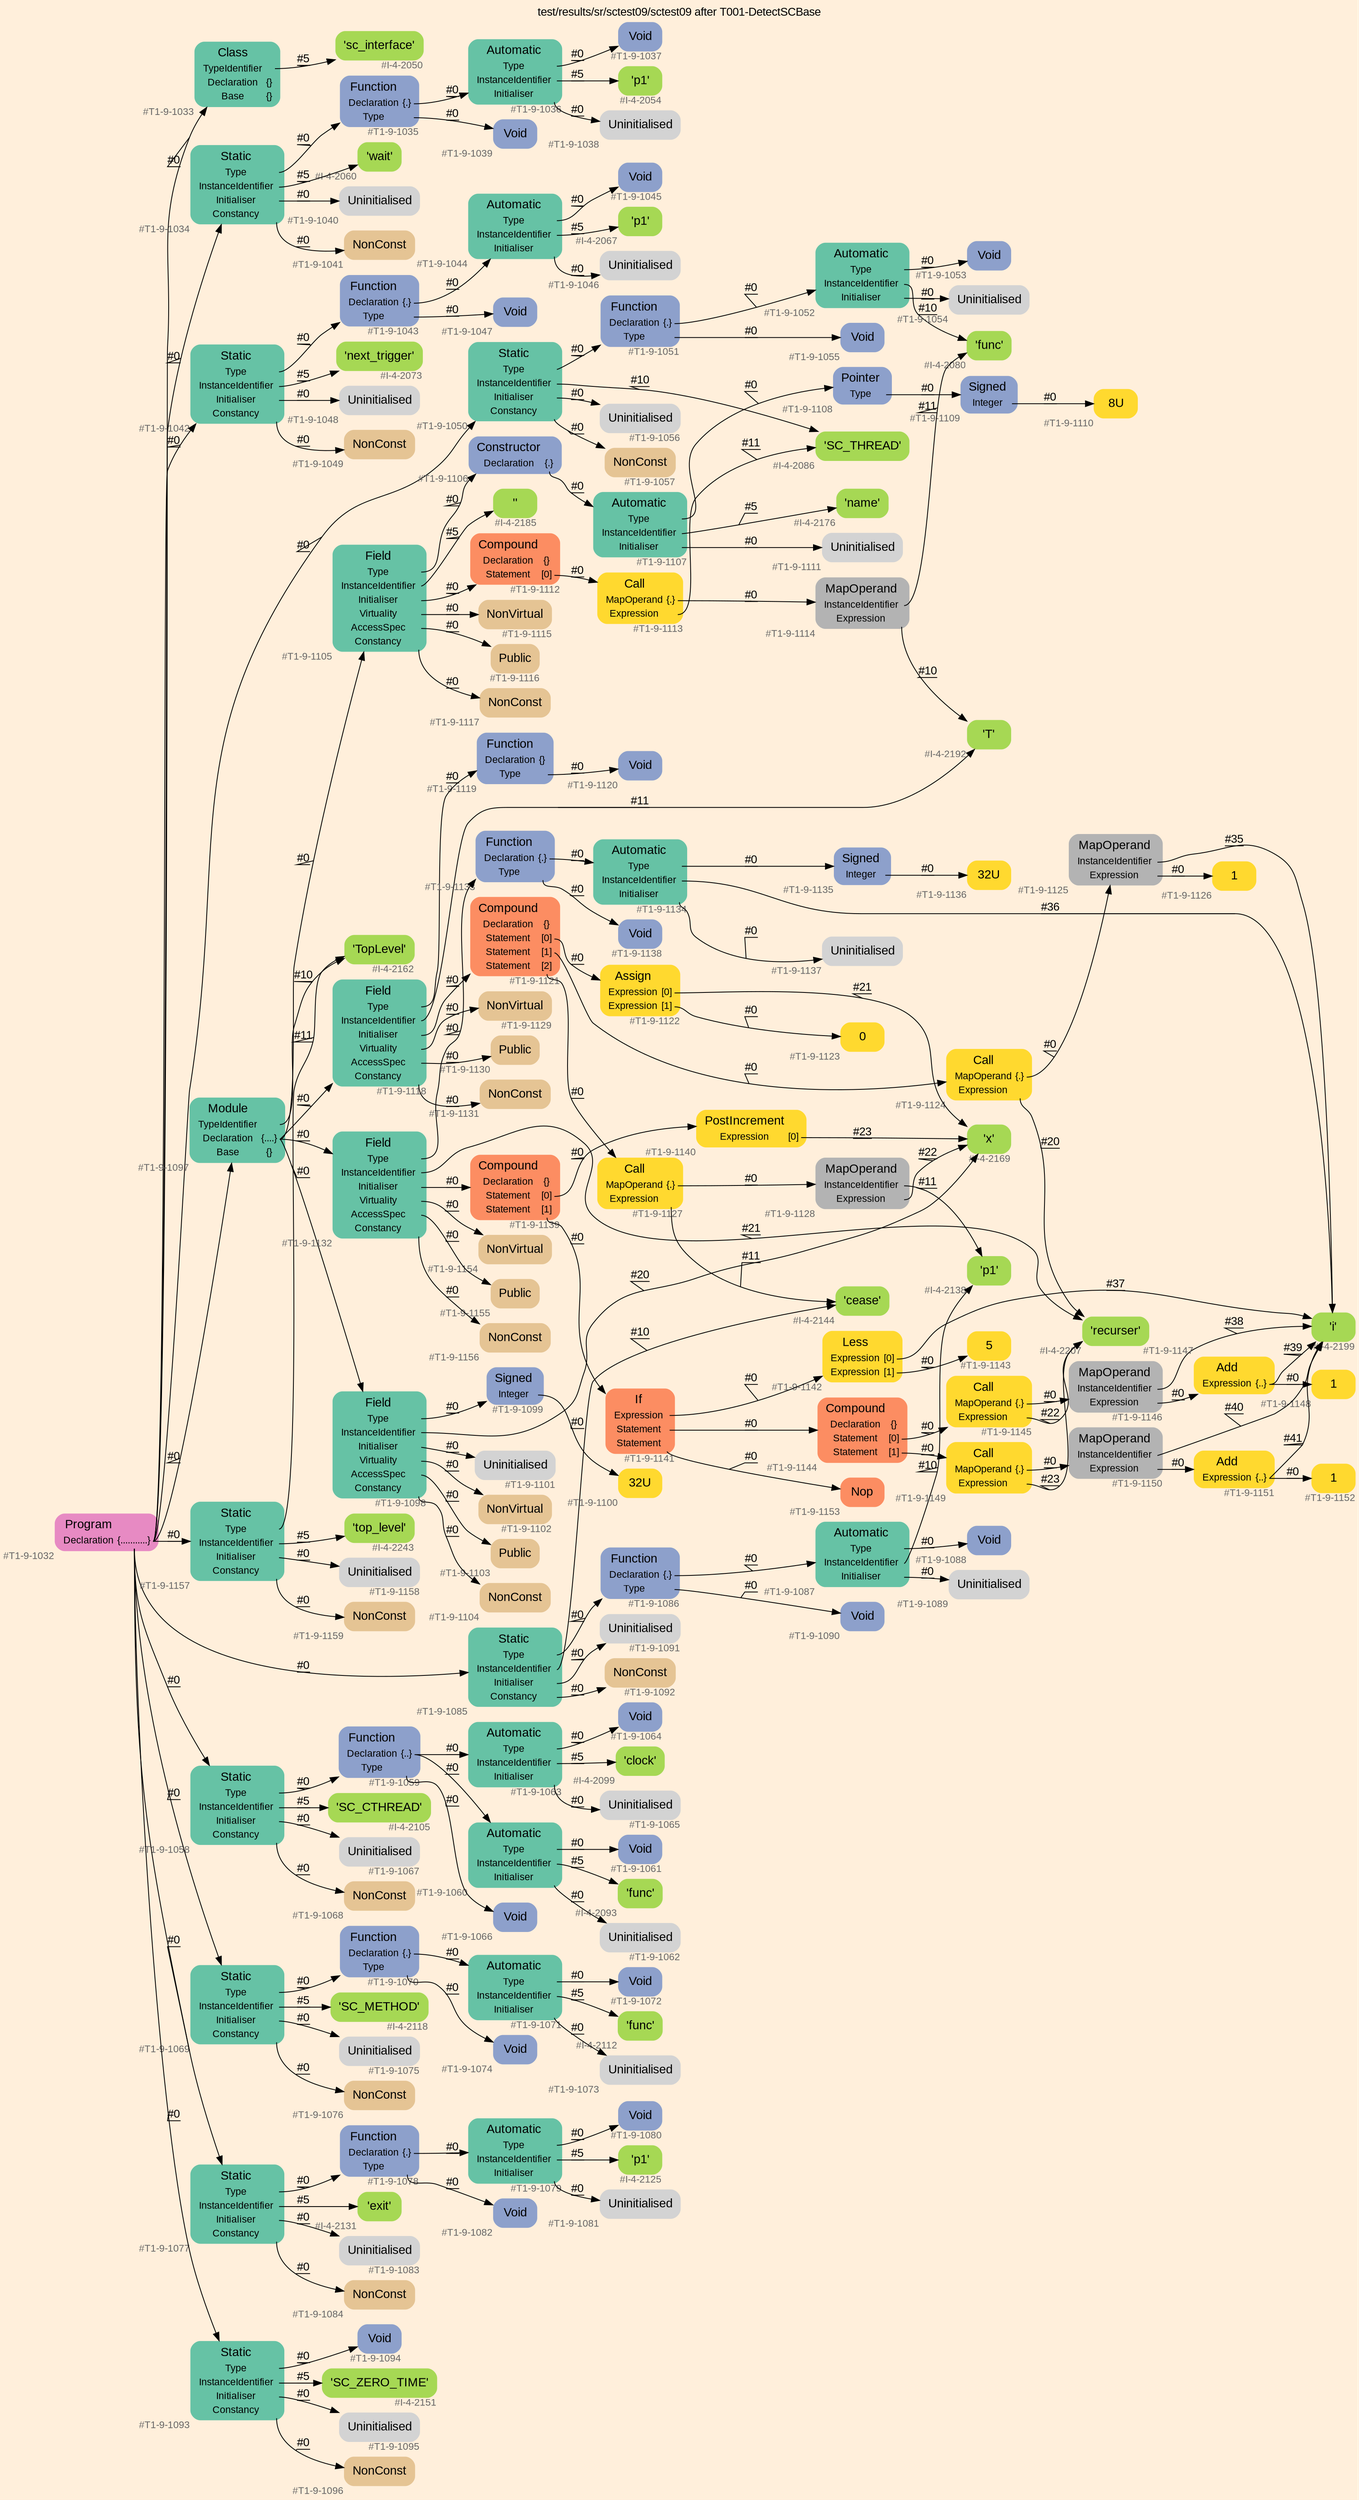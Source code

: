 digraph "test/results/sr/sctest09/sctest09 after T001-DetectSCBase" {
label = "test/results/sr/sctest09/sctest09 after T001-DetectSCBase"
labelloc = t
graph [
    rankdir = "LR"
    ranksep = 0.3
    bgcolor = antiquewhite1
    color = black
    fontcolor = black
    fontname = "Arial"
];
node [
    fontname = "Arial"
];
edge [
    fontname = "Arial"
];

// -------------------- node figure --------------------
// -------- block #T1-9-1032 ----------
"#T1-9-1032" [
    fillcolor = "/set28/4"
    xlabel = "#T1-9-1032"
    fontsize = "12"
    fontcolor = grey40
    shape = "plaintext"
    label = <<TABLE BORDER="0" CELLBORDER="0" CELLSPACING="0">
     <TR><TD><FONT COLOR="black" POINT-SIZE="15">Program</FONT></TD></TR>
     <TR><TD><FONT COLOR="black" POINT-SIZE="12">Declaration</FONT></TD><TD PORT="port0"><FONT COLOR="black" POINT-SIZE="12">{...........}</FONT></TD></TR>
    </TABLE>>
    style = "rounded,filled"
];

// -------- block #T1-9-1033 ----------
"#T1-9-1033" [
    fillcolor = "/set28/1"
    xlabel = "#T1-9-1033"
    fontsize = "12"
    fontcolor = grey40
    shape = "plaintext"
    label = <<TABLE BORDER="0" CELLBORDER="0" CELLSPACING="0">
     <TR><TD><FONT COLOR="black" POINT-SIZE="15">Class</FONT></TD></TR>
     <TR><TD><FONT COLOR="black" POINT-SIZE="12">TypeIdentifier</FONT></TD><TD PORT="port0"></TD></TR>
     <TR><TD><FONT COLOR="black" POINT-SIZE="12">Declaration</FONT></TD><TD PORT="port1"><FONT COLOR="black" POINT-SIZE="12">{}</FONT></TD></TR>
     <TR><TD><FONT COLOR="black" POINT-SIZE="12">Base</FONT></TD><TD PORT="port2"><FONT COLOR="black" POINT-SIZE="12">{}</FONT></TD></TR>
    </TABLE>>
    style = "rounded,filled"
];

// -------- block #I-4-2050 ----------
"#I-4-2050" [
    fillcolor = "/set28/5"
    xlabel = "#I-4-2050"
    fontsize = "12"
    fontcolor = grey40
    shape = "plaintext"
    label = <<TABLE BORDER="0" CELLBORDER="0" CELLSPACING="0">
     <TR><TD><FONT COLOR="black" POINT-SIZE="15">'sc_interface'</FONT></TD></TR>
    </TABLE>>
    style = "rounded,filled"
];

// -------- block #T1-9-1034 ----------
"#T1-9-1034" [
    fillcolor = "/set28/1"
    xlabel = "#T1-9-1034"
    fontsize = "12"
    fontcolor = grey40
    shape = "plaintext"
    label = <<TABLE BORDER="0" CELLBORDER="0" CELLSPACING="0">
     <TR><TD><FONT COLOR="black" POINT-SIZE="15">Static</FONT></TD></TR>
     <TR><TD><FONT COLOR="black" POINT-SIZE="12">Type</FONT></TD><TD PORT="port0"></TD></TR>
     <TR><TD><FONT COLOR="black" POINT-SIZE="12">InstanceIdentifier</FONT></TD><TD PORT="port1"></TD></TR>
     <TR><TD><FONT COLOR="black" POINT-SIZE="12">Initialiser</FONT></TD><TD PORT="port2"></TD></TR>
     <TR><TD><FONT COLOR="black" POINT-SIZE="12">Constancy</FONT></TD><TD PORT="port3"></TD></TR>
    </TABLE>>
    style = "rounded,filled"
];

// -------- block #T1-9-1035 ----------
"#T1-9-1035" [
    fillcolor = "/set28/3"
    xlabel = "#T1-9-1035"
    fontsize = "12"
    fontcolor = grey40
    shape = "plaintext"
    label = <<TABLE BORDER="0" CELLBORDER="0" CELLSPACING="0">
     <TR><TD><FONT COLOR="black" POINT-SIZE="15">Function</FONT></TD></TR>
     <TR><TD><FONT COLOR="black" POINT-SIZE="12">Declaration</FONT></TD><TD PORT="port0"><FONT COLOR="black" POINT-SIZE="12">{.}</FONT></TD></TR>
     <TR><TD><FONT COLOR="black" POINT-SIZE="12">Type</FONT></TD><TD PORT="port1"></TD></TR>
    </TABLE>>
    style = "rounded,filled"
];

// -------- block #T1-9-1036 ----------
"#T1-9-1036" [
    fillcolor = "/set28/1"
    xlabel = "#T1-9-1036"
    fontsize = "12"
    fontcolor = grey40
    shape = "plaintext"
    label = <<TABLE BORDER="0" CELLBORDER="0" CELLSPACING="0">
     <TR><TD><FONT COLOR="black" POINT-SIZE="15">Automatic</FONT></TD></TR>
     <TR><TD><FONT COLOR="black" POINT-SIZE="12">Type</FONT></TD><TD PORT="port0"></TD></TR>
     <TR><TD><FONT COLOR="black" POINT-SIZE="12">InstanceIdentifier</FONT></TD><TD PORT="port1"></TD></TR>
     <TR><TD><FONT COLOR="black" POINT-SIZE="12">Initialiser</FONT></TD><TD PORT="port2"></TD></TR>
    </TABLE>>
    style = "rounded,filled"
];

// -------- block #T1-9-1037 ----------
"#T1-9-1037" [
    fillcolor = "/set28/3"
    xlabel = "#T1-9-1037"
    fontsize = "12"
    fontcolor = grey40
    shape = "plaintext"
    label = <<TABLE BORDER="0" CELLBORDER="0" CELLSPACING="0">
     <TR><TD><FONT COLOR="black" POINT-SIZE="15">Void</FONT></TD></TR>
    </TABLE>>
    style = "rounded,filled"
];

// -------- block #I-4-2054 ----------
"#I-4-2054" [
    fillcolor = "/set28/5"
    xlabel = "#I-4-2054"
    fontsize = "12"
    fontcolor = grey40
    shape = "plaintext"
    label = <<TABLE BORDER="0" CELLBORDER="0" CELLSPACING="0">
     <TR><TD><FONT COLOR="black" POINT-SIZE="15">'p1'</FONT></TD></TR>
    </TABLE>>
    style = "rounded,filled"
];

// -------- block #T1-9-1038 ----------
"#T1-9-1038" [
    xlabel = "#T1-9-1038"
    fontsize = "12"
    fontcolor = grey40
    shape = "plaintext"
    label = <<TABLE BORDER="0" CELLBORDER="0" CELLSPACING="0">
     <TR><TD><FONT COLOR="black" POINT-SIZE="15">Uninitialised</FONT></TD></TR>
    </TABLE>>
    style = "rounded,filled"
];

// -------- block #T1-9-1039 ----------
"#T1-9-1039" [
    fillcolor = "/set28/3"
    xlabel = "#T1-9-1039"
    fontsize = "12"
    fontcolor = grey40
    shape = "plaintext"
    label = <<TABLE BORDER="0" CELLBORDER="0" CELLSPACING="0">
     <TR><TD><FONT COLOR="black" POINT-SIZE="15">Void</FONT></TD></TR>
    </TABLE>>
    style = "rounded,filled"
];

// -------- block #I-4-2060 ----------
"#I-4-2060" [
    fillcolor = "/set28/5"
    xlabel = "#I-4-2060"
    fontsize = "12"
    fontcolor = grey40
    shape = "plaintext"
    label = <<TABLE BORDER="0" CELLBORDER="0" CELLSPACING="0">
     <TR><TD><FONT COLOR="black" POINT-SIZE="15">'wait'</FONT></TD></TR>
    </TABLE>>
    style = "rounded,filled"
];

// -------- block #T1-9-1040 ----------
"#T1-9-1040" [
    xlabel = "#T1-9-1040"
    fontsize = "12"
    fontcolor = grey40
    shape = "plaintext"
    label = <<TABLE BORDER="0" CELLBORDER="0" CELLSPACING="0">
     <TR><TD><FONT COLOR="black" POINT-SIZE="15">Uninitialised</FONT></TD></TR>
    </TABLE>>
    style = "rounded,filled"
];

// -------- block #T1-9-1041 ----------
"#T1-9-1041" [
    fillcolor = "/set28/7"
    xlabel = "#T1-9-1041"
    fontsize = "12"
    fontcolor = grey40
    shape = "plaintext"
    label = <<TABLE BORDER="0" CELLBORDER="0" CELLSPACING="0">
     <TR><TD><FONT COLOR="black" POINT-SIZE="15">NonConst</FONT></TD></TR>
    </TABLE>>
    style = "rounded,filled"
];

// -------- block #T1-9-1042 ----------
"#T1-9-1042" [
    fillcolor = "/set28/1"
    xlabel = "#T1-9-1042"
    fontsize = "12"
    fontcolor = grey40
    shape = "plaintext"
    label = <<TABLE BORDER="0" CELLBORDER="0" CELLSPACING="0">
     <TR><TD><FONT COLOR="black" POINT-SIZE="15">Static</FONT></TD></TR>
     <TR><TD><FONT COLOR="black" POINT-SIZE="12">Type</FONT></TD><TD PORT="port0"></TD></TR>
     <TR><TD><FONT COLOR="black" POINT-SIZE="12">InstanceIdentifier</FONT></TD><TD PORT="port1"></TD></TR>
     <TR><TD><FONT COLOR="black" POINT-SIZE="12">Initialiser</FONT></TD><TD PORT="port2"></TD></TR>
     <TR><TD><FONT COLOR="black" POINT-SIZE="12">Constancy</FONT></TD><TD PORT="port3"></TD></TR>
    </TABLE>>
    style = "rounded,filled"
];

// -------- block #T1-9-1043 ----------
"#T1-9-1043" [
    fillcolor = "/set28/3"
    xlabel = "#T1-9-1043"
    fontsize = "12"
    fontcolor = grey40
    shape = "plaintext"
    label = <<TABLE BORDER="0" CELLBORDER="0" CELLSPACING="0">
     <TR><TD><FONT COLOR="black" POINT-SIZE="15">Function</FONT></TD></TR>
     <TR><TD><FONT COLOR="black" POINT-SIZE="12">Declaration</FONT></TD><TD PORT="port0"><FONT COLOR="black" POINT-SIZE="12">{.}</FONT></TD></TR>
     <TR><TD><FONT COLOR="black" POINT-SIZE="12">Type</FONT></TD><TD PORT="port1"></TD></TR>
    </TABLE>>
    style = "rounded,filled"
];

// -------- block #T1-9-1044 ----------
"#T1-9-1044" [
    fillcolor = "/set28/1"
    xlabel = "#T1-9-1044"
    fontsize = "12"
    fontcolor = grey40
    shape = "plaintext"
    label = <<TABLE BORDER="0" CELLBORDER="0" CELLSPACING="0">
     <TR><TD><FONT COLOR="black" POINT-SIZE="15">Automatic</FONT></TD></TR>
     <TR><TD><FONT COLOR="black" POINT-SIZE="12">Type</FONT></TD><TD PORT="port0"></TD></TR>
     <TR><TD><FONT COLOR="black" POINT-SIZE="12">InstanceIdentifier</FONT></TD><TD PORT="port1"></TD></TR>
     <TR><TD><FONT COLOR="black" POINT-SIZE="12">Initialiser</FONT></TD><TD PORT="port2"></TD></TR>
    </TABLE>>
    style = "rounded,filled"
];

// -------- block #T1-9-1045 ----------
"#T1-9-1045" [
    fillcolor = "/set28/3"
    xlabel = "#T1-9-1045"
    fontsize = "12"
    fontcolor = grey40
    shape = "plaintext"
    label = <<TABLE BORDER="0" CELLBORDER="0" CELLSPACING="0">
     <TR><TD><FONT COLOR="black" POINT-SIZE="15">Void</FONT></TD></TR>
    </TABLE>>
    style = "rounded,filled"
];

// -------- block #I-4-2067 ----------
"#I-4-2067" [
    fillcolor = "/set28/5"
    xlabel = "#I-4-2067"
    fontsize = "12"
    fontcolor = grey40
    shape = "plaintext"
    label = <<TABLE BORDER="0" CELLBORDER="0" CELLSPACING="0">
     <TR><TD><FONT COLOR="black" POINT-SIZE="15">'p1'</FONT></TD></TR>
    </TABLE>>
    style = "rounded,filled"
];

// -------- block #T1-9-1046 ----------
"#T1-9-1046" [
    xlabel = "#T1-9-1046"
    fontsize = "12"
    fontcolor = grey40
    shape = "plaintext"
    label = <<TABLE BORDER="0" CELLBORDER="0" CELLSPACING="0">
     <TR><TD><FONT COLOR="black" POINT-SIZE="15">Uninitialised</FONT></TD></TR>
    </TABLE>>
    style = "rounded,filled"
];

// -------- block #T1-9-1047 ----------
"#T1-9-1047" [
    fillcolor = "/set28/3"
    xlabel = "#T1-9-1047"
    fontsize = "12"
    fontcolor = grey40
    shape = "plaintext"
    label = <<TABLE BORDER="0" CELLBORDER="0" CELLSPACING="0">
     <TR><TD><FONT COLOR="black" POINT-SIZE="15">Void</FONT></TD></TR>
    </TABLE>>
    style = "rounded,filled"
];

// -------- block #I-4-2073 ----------
"#I-4-2073" [
    fillcolor = "/set28/5"
    xlabel = "#I-4-2073"
    fontsize = "12"
    fontcolor = grey40
    shape = "plaintext"
    label = <<TABLE BORDER="0" CELLBORDER="0" CELLSPACING="0">
     <TR><TD><FONT COLOR="black" POINT-SIZE="15">'next_trigger'</FONT></TD></TR>
    </TABLE>>
    style = "rounded,filled"
];

// -------- block #T1-9-1048 ----------
"#T1-9-1048" [
    xlabel = "#T1-9-1048"
    fontsize = "12"
    fontcolor = grey40
    shape = "plaintext"
    label = <<TABLE BORDER="0" CELLBORDER="0" CELLSPACING="0">
     <TR><TD><FONT COLOR="black" POINT-SIZE="15">Uninitialised</FONT></TD></TR>
    </TABLE>>
    style = "rounded,filled"
];

// -------- block #T1-9-1049 ----------
"#T1-9-1049" [
    fillcolor = "/set28/7"
    xlabel = "#T1-9-1049"
    fontsize = "12"
    fontcolor = grey40
    shape = "plaintext"
    label = <<TABLE BORDER="0" CELLBORDER="0" CELLSPACING="0">
     <TR><TD><FONT COLOR="black" POINT-SIZE="15">NonConst</FONT></TD></TR>
    </TABLE>>
    style = "rounded,filled"
];

// -------- block #T1-9-1050 ----------
"#T1-9-1050" [
    fillcolor = "/set28/1"
    xlabel = "#T1-9-1050"
    fontsize = "12"
    fontcolor = grey40
    shape = "plaintext"
    label = <<TABLE BORDER="0" CELLBORDER="0" CELLSPACING="0">
     <TR><TD><FONT COLOR="black" POINT-SIZE="15">Static</FONT></TD></TR>
     <TR><TD><FONT COLOR="black" POINT-SIZE="12">Type</FONT></TD><TD PORT="port0"></TD></TR>
     <TR><TD><FONT COLOR="black" POINT-SIZE="12">InstanceIdentifier</FONT></TD><TD PORT="port1"></TD></TR>
     <TR><TD><FONT COLOR="black" POINT-SIZE="12">Initialiser</FONT></TD><TD PORT="port2"></TD></TR>
     <TR><TD><FONT COLOR="black" POINT-SIZE="12">Constancy</FONT></TD><TD PORT="port3"></TD></TR>
    </TABLE>>
    style = "rounded,filled"
];

// -------- block #T1-9-1051 ----------
"#T1-9-1051" [
    fillcolor = "/set28/3"
    xlabel = "#T1-9-1051"
    fontsize = "12"
    fontcolor = grey40
    shape = "plaintext"
    label = <<TABLE BORDER="0" CELLBORDER="0" CELLSPACING="0">
     <TR><TD><FONT COLOR="black" POINT-SIZE="15">Function</FONT></TD></TR>
     <TR><TD><FONT COLOR="black" POINT-SIZE="12">Declaration</FONT></TD><TD PORT="port0"><FONT COLOR="black" POINT-SIZE="12">{.}</FONT></TD></TR>
     <TR><TD><FONT COLOR="black" POINT-SIZE="12">Type</FONT></TD><TD PORT="port1"></TD></TR>
    </TABLE>>
    style = "rounded,filled"
];

// -------- block #T1-9-1052 ----------
"#T1-9-1052" [
    fillcolor = "/set28/1"
    xlabel = "#T1-9-1052"
    fontsize = "12"
    fontcolor = grey40
    shape = "plaintext"
    label = <<TABLE BORDER="0" CELLBORDER="0" CELLSPACING="0">
     <TR><TD><FONT COLOR="black" POINT-SIZE="15">Automatic</FONT></TD></TR>
     <TR><TD><FONT COLOR="black" POINT-SIZE="12">Type</FONT></TD><TD PORT="port0"></TD></TR>
     <TR><TD><FONT COLOR="black" POINT-SIZE="12">InstanceIdentifier</FONT></TD><TD PORT="port1"></TD></TR>
     <TR><TD><FONT COLOR="black" POINT-SIZE="12">Initialiser</FONT></TD><TD PORT="port2"></TD></TR>
    </TABLE>>
    style = "rounded,filled"
];

// -------- block #T1-9-1053 ----------
"#T1-9-1053" [
    fillcolor = "/set28/3"
    xlabel = "#T1-9-1053"
    fontsize = "12"
    fontcolor = grey40
    shape = "plaintext"
    label = <<TABLE BORDER="0" CELLBORDER="0" CELLSPACING="0">
     <TR><TD><FONT COLOR="black" POINT-SIZE="15">Void</FONT></TD></TR>
    </TABLE>>
    style = "rounded,filled"
];

// -------- block #I-4-2080 ----------
"#I-4-2080" [
    fillcolor = "/set28/5"
    xlabel = "#I-4-2080"
    fontsize = "12"
    fontcolor = grey40
    shape = "plaintext"
    label = <<TABLE BORDER="0" CELLBORDER="0" CELLSPACING="0">
     <TR><TD><FONT COLOR="black" POINT-SIZE="15">'func'</FONT></TD></TR>
    </TABLE>>
    style = "rounded,filled"
];

// -------- block #T1-9-1054 ----------
"#T1-9-1054" [
    xlabel = "#T1-9-1054"
    fontsize = "12"
    fontcolor = grey40
    shape = "plaintext"
    label = <<TABLE BORDER="0" CELLBORDER="0" CELLSPACING="0">
     <TR><TD><FONT COLOR="black" POINT-SIZE="15">Uninitialised</FONT></TD></TR>
    </TABLE>>
    style = "rounded,filled"
];

// -------- block #T1-9-1055 ----------
"#T1-9-1055" [
    fillcolor = "/set28/3"
    xlabel = "#T1-9-1055"
    fontsize = "12"
    fontcolor = grey40
    shape = "plaintext"
    label = <<TABLE BORDER="0" CELLBORDER="0" CELLSPACING="0">
     <TR><TD><FONT COLOR="black" POINT-SIZE="15">Void</FONT></TD></TR>
    </TABLE>>
    style = "rounded,filled"
];

// -------- block #I-4-2086 ----------
"#I-4-2086" [
    fillcolor = "/set28/5"
    xlabel = "#I-4-2086"
    fontsize = "12"
    fontcolor = grey40
    shape = "plaintext"
    label = <<TABLE BORDER="0" CELLBORDER="0" CELLSPACING="0">
     <TR><TD><FONT COLOR="black" POINT-SIZE="15">'SC_THREAD'</FONT></TD></TR>
    </TABLE>>
    style = "rounded,filled"
];

// -------- block #T1-9-1056 ----------
"#T1-9-1056" [
    xlabel = "#T1-9-1056"
    fontsize = "12"
    fontcolor = grey40
    shape = "plaintext"
    label = <<TABLE BORDER="0" CELLBORDER="0" CELLSPACING="0">
     <TR><TD><FONT COLOR="black" POINT-SIZE="15">Uninitialised</FONT></TD></TR>
    </TABLE>>
    style = "rounded,filled"
];

// -------- block #T1-9-1057 ----------
"#T1-9-1057" [
    fillcolor = "/set28/7"
    xlabel = "#T1-9-1057"
    fontsize = "12"
    fontcolor = grey40
    shape = "plaintext"
    label = <<TABLE BORDER="0" CELLBORDER="0" CELLSPACING="0">
     <TR><TD><FONT COLOR="black" POINT-SIZE="15">NonConst</FONT></TD></TR>
    </TABLE>>
    style = "rounded,filled"
];

// -------- block #T1-9-1058 ----------
"#T1-9-1058" [
    fillcolor = "/set28/1"
    xlabel = "#T1-9-1058"
    fontsize = "12"
    fontcolor = grey40
    shape = "plaintext"
    label = <<TABLE BORDER="0" CELLBORDER="0" CELLSPACING="0">
     <TR><TD><FONT COLOR="black" POINT-SIZE="15">Static</FONT></TD></TR>
     <TR><TD><FONT COLOR="black" POINT-SIZE="12">Type</FONT></TD><TD PORT="port0"></TD></TR>
     <TR><TD><FONT COLOR="black" POINT-SIZE="12">InstanceIdentifier</FONT></TD><TD PORT="port1"></TD></TR>
     <TR><TD><FONT COLOR="black" POINT-SIZE="12">Initialiser</FONT></TD><TD PORT="port2"></TD></TR>
     <TR><TD><FONT COLOR="black" POINT-SIZE="12">Constancy</FONT></TD><TD PORT="port3"></TD></TR>
    </TABLE>>
    style = "rounded,filled"
];

// -------- block #T1-9-1059 ----------
"#T1-9-1059" [
    fillcolor = "/set28/3"
    xlabel = "#T1-9-1059"
    fontsize = "12"
    fontcolor = grey40
    shape = "plaintext"
    label = <<TABLE BORDER="0" CELLBORDER="0" CELLSPACING="0">
     <TR><TD><FONT COLOR="black" POINT-SIZE="15">Function</FONT></TD></TR>
     <TR><TD><FONT COLOR="black" POINT-SIZE="12">Declaration</FONT></TD><TD PORT="port0"><FONT COLOR="black" POINT-SIZE="12">{..}</FONT></TD></TR>
     <TR><TD><FONT COLOR="black" POINT-SIZE="12">Type</FONT></TD><TD PORT="port1"></TD></TR>
    </TABLE>>
    style = "rounded,filled"
];

// -------- block #T1-9-1060 ----------
"#T1-9-1060" [
    fillcolor = "/set28/1"
    xlabel = "#T1-9-1060"
    fontsize = "12"
    fontcolor = grey40
    shape = "plaintext"
    label = <<TABLE BORDER="0" CELLBORDER="0" CELLSPACING="0">
     <TR><TD><FONT COLOR="black" POINT-SIZE="15">Automatic</FONT></TD></TR>
     <TR><TD><FONT COLOR="black" POINT-SIZE="12">Type</FONT></TD><TD PORT="port0"></TD></TR>
     <TR><TD><FONT COLOR="black" POINT-SIZE="12">InstanceIdentifier</FONT></TD><TD PORT="port1"></TD></TR>
     <TR><TD><FONT COLOR="black" POINT-SIZE="12">Initialiser</FONT></TD><TD PORT="port2"></TD></TR>
    </TABLE>>
    style = "rounded,filled"
];

// -------- block #T1-9-1061 ----------
"#T1-9-1061" [
    fillcolor = "/set28/3"
    xlabel = "#T1-9-1061"
    fontsize = "12"
    fontcolor = grey40
    shape = "plaintext"
    label = <<TABLE BORDER="0" CELLBORDER="0" CELLSPACING="0">
     <TR><TD><FONT COLOR="black" POINT-SIZE="15">Void</FONT></TD></TR>
    </TABLE>>
    style = "rounded,filled"
];

// -------- block #I-4-2093 ----------
"#I-4-2093" [
    fillcolor = "/set28/5"
    xlabel = "#I-4-2093"
    fontsize = "12"
    fontcolor = grey40
    shape = "plaintext"
    label = <<TABLE BORDER="0" CELLBORDER="0" CELLSPACING="0">
     <TR><TD><FONT COLOR="black" POINT-SIZE="15">'func'</FONT></TD></TR>
    </TABLE>>
    style = "rounded,filled"
];

// -------- block #T1-9-1062 ----------
"#T1-9-1062" [
    xlabel = "#T1-9-1062"
    fontsize = "12"
    fontcolor = grey40
    shape = "plaintext"
    label = <<TABLE BORDER="0" CELLBORDER="0" CELLSPACING="0">
     <TR><TD><FONT COLOR="black" POINT-SIZE="15">Uninitialised</FONT></TD></TR>
    </TABLE>>
    style = "rounded,filled"
];

// -------- block #T1-9-1063 ----------
"#T1-9-1063" [
    fillcolor = "/set28/1"
    xlabel = "#T1-9-1063"
    fontsize = "12"
    fontcolor = grey40
    shape = "plaintext"
    label = <<TABLE BORDER="0" CELLBORDER="0" CELLSPACING="0">
     <TR><TD><FONT COLOR="black" POINT-SIZE="15">Automatic</FONT></TD></TR>
     <TR><TD><FONT COLOR="black" POINT-SIZE="12">Type</FONT></TD><TD PORT="port0"></TD></TR>
     <TR><TD><FONT COLOR="black" POINT-SIZE="12">InstanceIdentifier</FONT></TD><TD PORT="port1"></TD></TR>
     <TR><TD><FONT COLOR="black" POINT-SIZE="12">Initialiser</FONT></TD><TD PORT="port2"></TD></TR>
    </TABLE>>
    style = "rounded,filled"
];

// -------- block #T1-9-1064 ----------
"#T1-9-1064" [
    fillcolor = "/set28/3"
    xlabel = "#T1-9-1064"
    fontsize = "12"
    fontcolor = grey40
    shape = "plaintext"
    label = <<TABLE BORDER="0" CELLBORDER="0" CELLSPACING="0">
     <TR><TD><FONT COLOR="black" POINT-SIZE="15">Void</FONT></TD></TR>
    </TABLE>>
    style = "rounded,filled"
];

// -------- block #I-4-2099 ----------
"#I-4-2099" [
    fillcolor = "/set28/5"
    xlabel = "#I-4-2099"
    fontsize = "12"
    fontcolor = grey40
    shape = "plaintext"
    label = <<TABLE BORDER="0" CELLBORDER="0" CELLSPACING="0">
     <TR><TD><FONT COLOR="black" POINT-SIZE="15">'clock'</FONT></TD></TR>
    </TABLE>>
    style = "rounded,filled"
];

// -------- block #T1-9-1065 ----------
"#T1-9-1065" [
    xlabel = "#T1-9-1065"
    fontsize = "12"
    fontcolor = grey40
    shape = "plaintext"
    label = <<TABLE BORDER="0" CELLBORDER="0" CELLSPACING="0">
     <TR><TD><FONT COLOR="black" POINT-SIZE="15">Uninitialised</FONT></TD></TR>
    </TABLE>>
    style = "rounded,filled"
];

// -------- block #T1-9-1066 ----------
"#T1-9-1066" [
    fillcolor = "/set28/3"
    xlabel = "#T1-9-1066"
    fontsize = "12"
    fontcolor = grey40
    shape = "plaintext"
    label = <<TABLE BORDER="0" CELLBORDER="0" CELLSPACING="0">
     <TR><TD><FONT COLOR="black" POINT-SIZE="15">Void</FONT></TD></TR>
    </TABLE>>
    style = "rounded,filled"
];

// -------- block #I-4-2105 ----------
"#I-4-2105" [
    fillcolor = "/set28/5"
    xlabel = "#I-4-2105"
    fontsize = "12"
    fontcolor = grey40
    shape = "plaintext"
    label = <<TABLE BORDER="0" CELLBORDER="0" CELLSPACING="0">
     <TR><TD><FONT COLOR="black" POINT-SIZE="15">'SC_CTHREAD'</FONT></TD></TR>
    </TABLE>>
    style = "rounded,filled"
];

// -------- block #T1-9-1067 ----------
"#T1-9-1067" [
    xlabel = "#T1-9-1067"
    fontsize = "12"
    fontcolor = grey40
    shape = "plaintext"
    label = <<TABLE BORDER="0" CELLBORDER="0" CELLSPACING="0">
     <TR><TD><FONT COLOR="black" POINT-SIZE="15">Uninitialised</FONT></TD></TR>
    </TABLE>>
    style = "rounded,filled"
];

// -------- block #T1-9-1068 ----------
"#T1-9-1068" [
    fillcolor = "/set28/7"
    xlabel = "#T1-9-1068"
    fontsize = "12"
    fontcolor = grey40
    shape = "plaintext"
    label = <<TABLE BORDER="0" CELLBORDER="0" CELLSPACING="0">
     <TR><TD><FONT COLOR="black" POINT-SIZE="15">NonConst</FONT></TD></TR>
    </TABLE>>
    style = "rounded,filled"
];

// -------- block #T1-9-1069 ----------
"#T1-9-1069" [
    fillcolor = "/set28/1"
    xlabel = "#T1-9-1069"
    fontsize = "12"
    fontcolor = grey40
    shape = "plaintext"
    label = <<TABLE BORDER="0" CELLBORDER="0" CELLSPACING="0">
     <TR><TD><FONT COLOR="black" POINT-SIZE="15">Static</FONT></TD></TR>
     <TR><TD><FONT COLOR="black" POINT-SIZE="12">Type</FONT></TD><TD PORT="port0"></TD></TR>
     <TR><TD><FONT COLOR="black" POINT-SIZE="12">InstanceIdentifier</FONT></TD><TD PORT="port1"></TD></TR>
     <TR><TD><FONT COLOR="black" POINT-SIZE="12">Initialiser</FONT></TD><TD PORT="port2"></TD></TR>
     <TR><TD><FONT COLOR="black" POINT-SIZE="12">Constancy</FONT></TD><TD PORT="port3"></TD></TR>
    </TABLE>>
    style = "rounded,filled"
];

// -------- block #T1-9-1070 ----------
"#T1-9-1070" [
    fillcolor = "/set28/3"
    xlabel = "#T1-9-1070"
    fontsize = "12"
    fontcolor = grey40
    shape = "plaintext"
    label = <<TABLE BORDER="0" CELLBORDER="0" CELLSPACING="0">
     <TR><TD><FONT COLOR="black" POINT-SIZE="15">Function</FONT></TD></TR>
     <TR><TD><FONT COLOR="black" POINT-SIZE="12">Declaration</FONT></TD><TD PORT="port0"><FONT COLOR="black" POINT-SIZE="12">{.}</FONT></TD></TR>
     <TR><TD><FONT COLOR="black" POINT-SIZE="12">Type</FONT></TD><TD PORT="port1"></TD></TR>
    </TABLE>>
    style = "rounded,filled"
];

// -------- block #T1-9-1071 ----------
"#T1-9-1071" [
    fillcolor = "/set28/1"
    xlabel = "#T1-9-1071"
    fontsize = "12"
    fontcolor = grey40
    shape = "plaintext"
    label = <<TABLE BORDER="0" CELLBORDER="0" CELLSPACING="0">
     <TR><TD><FONT COLOR="black" POINT-SIZE="15">Automatic</FONT></TD></TR>
     <TR><TD><FONT COLOR="black" POINT-SIZE="12">Type</FONT></TD><TD PORT="port0"></TD></TR>
     <TR><TD><FONT COLOR="black" POINT-SIZE="12">InstanceIdentifier</FONT></TD><TD PORT="port1"></TD></TR>
     <TR><TD><FONT COLOR="black" POINT-SIZE="12">Initialiser</FONT></TD><TD PORT="port2"></TD></TR>
    </TABLE>>
    style = "rounded,filled"
];

// -------- block #T1-9-1072 ----------
"#T1-9-1072" [
    fillcolor = "/set28/3"
    xlabel = "#T1-9-1072"
    fontsize = "12"
    fontcolor = grey40
    shape = "plaintext"
    label = <<TABLE BORDER="0" CELLBORDER="0" CELLSPACING="0">
     <TR><TD><FONT COLOR="black" POINT-SIZE="15">Void</FONT></TD></TR>
    </TABLE>>
    style = "rounded,filled"
];

// -------- block #I-4-2112 ----------
"#I-4-2112" [
    fillcolor = "/set28/5"
    xlabel = "#I-4-2112"
    fontsize = "12"
    fontcolor = grey40
    shape = "plaintext"
    label = <<TABLE BORDER="0" CELLBORDER="0" CELLSPACING="0">
     <TR><TD><FONT COLOR="black" POINT-SIZE="15">'func'</FONT></TD></TR>
    </TABLE>>
    style = "rounded,filled"
];

// -------- block #T1-9-1073 ----------
"#T1-9-1073" [
    xlabel = "#T1-9-1073"
    fontsize = "12"
    fontcolor = grey40
    shape = "plaintext"
    label = <<TABLE BORDER="0" CELLBORDER="0" CELLSPACING="0">
     <TR><TD><FONT COLOR="black" POINT-SIZE="15">Uninitialised</FONT></TD></TR>
    </TABLE>>
    style = "rounded,filled"
];

// -------- block #T1-9-1074 ----------
"#T1-9-1074" [
    fillcolor = "/set28/3"
    xlabel = "#T1-9-1074"
    fontsize = "12"
    fontcolor = grey40
    shape = "plaintext"
    label = <<TABLE BORDER="0" CELLBORDER="0" CELLSPACING="0">
     <TR><TD><FONT COLOR="black" POINT-SIZE="15">Void</FONT></TD></TR>
    </TABLE>>
    style = "rounded,filled"
];

// -------- block #I-4-2118 ----------
"#I-4-2118" [
    fillcolor = "/set28/5"
    xlabel = "#I-4-2118"
    fontsize = "12"
    fontcolor = grey40
    shape = "plaintext"
    label = <<TABLE BORDER="0" CELLBORDER="0" CELLSPACING="0">
     <TR><TD><FONT COLOR="black" POINT-SIZE="15">'SC_METHOD'</FONT></TD></TR>
    </TABLE>>
    style = "rounded,filled"
];

// -------- block #T1-9-1075 ----------
"#T1-9-1075" [
    xlabel = "#T1-9-1075"
    fontsize = "12"
    fontcolor = grey40
    shape = "plaintext"
    label = <<TABLE BORDER="0" CELLBORDER="0" CELLSPACING="0">
     <TR><TD><FONT COLOR="black" POINT-SIZE="15">Uninitialised</FONT></TD></TR>
    </TABLE>>
    style = "rounded,filled"
];

// -------- block #T1-9-1076 ----------
"#T1-9-1076" [
    fillcolor = "/set28/7"
    xlabel = "#T1-9-1076"
    fontsize = "12"
    fontcolor = grey40
    shape = "plaintext"
    label = <<TABLE BORDER="0" CELLBORDER="0" CELLSPACING="0">
     <TR><TD><FONT COLOR="black" POINT-SIZE="15">NonConst</FONT></TD></TR>
    </TABLE>>
    style = "rounded,filled"
];

// -------- block #T1-9-1077 ----------
"#T1-9-1077" [
    fillcolor = "/set28/1"
    xlabel = "#T1-9-1077"
    fontsize = "12"
    fontcolor = grey40
    shape = "plaintext"
    label = <<TABLE BORDER="0" CELLBORDER="0" CELLSPACING="0">
     <TR><TD><FONT COLOR="black" POINT-SIZE="15">Static</FONT></TD></TR>
     <TR><TD><FONT COLOR="black" POINT-SIZE="12">Type</FONT></TD><TD PORT="port0"></TD></TR>
     <TR><TD><FONT COLOR="black" POINT-SIZE="12">InstanceIdentifier</FONT></TD><TD PORT="port1"></TD></TR>
     <TR><TD><FONT COLOR="black" POINT-SIZE="12">Initialiser</FONT></TD><TD PORT="port2"></TD></TR>
     <TR><TD><FONT COLOR="black" POINT-SIZE="12">Constancy</FONT></TD><TD PORT="port3"></TD></TR>
    </TABLE>>
    style = "rounded,filled"
];

// -------- block #T1-9-1078 ----------
"#T1-9-1078" [
    fillcolor = "/set28/3"
    xlabel = "#T1-9-1078"
    fontsize = "12"
    fontcolor = grey40
    shape = "plaintext"
    label = <<TABLE BORDER="0" CELLBORDER="0" CELLSPACING="0">
     <TR><TD><FONT COLOR="black" POINT-SIZE="15">Function</FONT></TD></TR>
     <TR><TD><FONT COLOR="black" POINT-SIZE="12">Declaration</FONT></TD><TD PORT="port0"><FONT COLOR="black" POINT-SIZE="12">{.}</FONT></TD></TR>
     <TR><TD><FONT COLOR="black" POINT-SIZE="12">Type</FONT></TD><TD PORT="port1"></TD></TR>
    </TABLE>>
    style = "rounded,filled"
];

// -------- block #T1-9-1079 ----------
"#T1-9-1079" [
    fillcolor = "/set28/1"
    xlabel = "#T1-9-1079"
    fontsize = "12"
    fontcolor = grey40
    shape = "plaintext"
    label = <<TABLE BORDER="0" CELLBORDER="0" CELLSPACING="0">
     <TR><TD><FONT COLOR="black" POINT-SIZE="15">Automatic</FONT></TD></TR>
     <TR><TD><FONT COLOR="black" POINT-SIZE="12">Type</FONT></TD><TD PORT="port0"></TD></TR>
     <TR><TD><FONT COLOR="black" POINT-SIZE="12">InstanceIdentifier</FONT></TD><TD PORT="port1"></TD></TR>
     <TR><TD><FONT COLOR="black" POINT-SIZE="12">Initialiser</FONT></TD><TD PORT="port2"></TD></TR>
    </TABLE>>
    style = "rounded,filled"
];

// -------- block #T1-9-1080 ----------
"#T1-9-1080" [
    fillcolor = "/set28/3"
    xlabel = "#T1-9-1080"
    fontsize = "12"
    fontcolor = grey40
    shape = "plaintext"
    label = <<TABLE BORDER="0" CELLBORDER="0" CELLSPACING="0">
     <TR><TD><FONT COLOR="black" POINT-SIZE="15">Void</FONT></TD></TR>
    </TABLE>>
    style = "rounded,filled"
];

// -------- block #I-4-2125 ----------
"#I-4-2125" [
    fillcolor = "/set28/5"
    xlabel = "#I-4-2125"
    fontsize = "12"
    fontcolor = grey40
    shape = "plaintext"
    label = <<TABLE BORDER="0" CELLBORDER="0" CELLSPACING="0">
     <TR><TD><FONT COLOR="black" POINT-SIZE="15">'p1'</FONT></TD></TR>
    </TABLE>>
    style = "rounded,filled"
];

// -------- block #T1-9-1081 ----------
"#T1-9-1081" [
    xlabel = "#T1-9-1081"
    fontsize = "12"
    fontcolor = grey40
    shape = "plaintext"
    label = <<TABLE BORDER="0" CELLBORDER="0" CELLSPACING="0">
     <TR><TD><FONT COLOR="black" POINT-SIZE="15">Uninitialised</FONT></TD></TR>
    </TABLE>>
    style = "rounded,filled"
];

// -------- block #T1-9-1082 ----------
"#T1-9-1082" [
    fillcolor = "/set28/3"
    xlabel = "#T1-9-1082"
    fontsize = "12"
    fontcolor = grey40
    shape = "plaintext"
    label = <<TABLE BORDER="0" CELLBORDER="0" CELLSPACING="0">
     <TR><TD><FONT COLOR="black" POINT-SIZE="15">Void</FONT></TD></TR>
    </TABLE>>
    style = "rounded,filled"
];

// -------- block #I-4-2131 ----------
"#I-4-2131" [
    fillcolor = "/set28/5"
    xlabel = "#I-4-2131"
    fontsize = "12"
    fontcolor = grey40
    shape = "plaintext"
    label = <<TABLE BORDER="0" CELLBORDER="0" CELLSPACING="0">
     <TR><TD><FONT COLOR="black" POINT-SIZE="15">'exit'</FONT></TD></TR>
    </TABLE>>
    style = "rounded,filled"
];

// -------- block #T1-9-1083 ----------
"#T1-9-1083" [
    xlabel = "#T1-9-1083"
    fontsize = "12"
    fontcolor = grey40
    shape = "plaintext"
    label = <<TABLE BORDER="0" CELLBORDER="0" CELLSPACING="0">
     <TR><TD><FONT COLOR="black" POINT-SIZE="15">Uninitialised</FONT></TD></TR>
    </TABLE>>
    style = "rounded,filled"
];

// -------- block #T1-9-1084 ----------
"#T1-9-1084" [
    fillcolor = "/set28/7"
    xlabel = "#T1-9-1084"
    fontsize = "12"
    fontcolor = grey40
    shape = "plaintext"
    label = <<TABLE BORDER="0" CELLBORDER="0" CELLSPACING="0">
     <TR><TD><FONT COLOR="black" POINT-SIZE="15">NonConst</FONT></TD></TR>
    </TABLE>>
    style = "rounded,filled"
];

// -------- block #T1-9-1085 ----------
"#T1-9-1085" [
    fillcolor = "/set28/1"
    xlabel = "#T1-9-1085"
    fontsize = "12"
    fontcolor = grey40
    shape = "plaintext"
    label = <<TABLE BORDER="0" CELLBORDER="0" CELLSPACING="0">
     <TR><TD><FONT COLOR="black" POINT-SIZE="15">Static</FONT></TD></TR>
     <TR><TD><FONT COLOR="black" POINT-SIZE="12">Type</FONT></TD><TD PORT="port0"></TD></TR>
     <TR><TD><FONT COLOR="black" POINT-SIZE="12">InstanceIdentifier</FONT></TD><TD PORT="port1"></TD></TR>
     <TR><TD><FONT COLOR="black" POINT-SIZE="12">Initialiser</FONT></TD><TD PORT="port2"></TD></TR>
     <TR><TD><FONT COLOR="black" POINT-SIZE="12">Constancy</FONT></TD><TD PORT="port3"></TD></TR>
    </TABLE>>
    style = "rounded,filled"
];

// -------- block #T1-9-1086 ----------
"#T1-9-1086" [
    fillcolor = "/set28/3"
    xlabel = "#T1-9-1086"
    fontsize = "12"
    fontcolor = grey40
    shape = "plaintext"
    label = <<TABLE BORDER="0" CELLBORDER="0" CELLSPACING="0">
     <TR><TD><FONT COLOR="black" POINT-SIZE="15">Function</FONT></TD></TR>
     <TR><TD><FONT COLOR="black" POINT-SIZE="12">Declaration</FONT></TD><TD PORT="port0"><FONT COLOR="black" POINT-SIZE="12">{.}</FONT></TD></TR>
     <TR><TD><FONT COLOR="black" POINT-SIZE="12">Type</FONT></TD><TD PORT="port1"></TD></TR>
    </TABLE>>
    style = "rounded,filled"
];

// -------- block #T1-9-1087 ----------
"#T1-9-1087" [
    fillcolor = "/set28/1"
    xlabel = "#T1-9-1087"
    fontsize = "12"
    fontcolor = grey40
    shape = "plaintext"
    label = <<TABLE BORDER="0" CELLBORDER="0" CELLSPACING="0">
     <TR><TD><FONT COLOR="black" POINT-SIZE="15">Automatic</FONT></TD></TR>
     <TR><TD><FONT COLOR="black" POINT-SIZE="12">Type</FONT></TD><TD PORT="port0"></TD></TR>
     <TR><TD><FONT COLOR="black" POINT-SIZE="12">InstanceIdentifier</FONT></TD><TD PORT="port1"></TD></TR>
     <TR><TD><FONT COLOR="black" POINT-SIZE="12">Initialiser</FONT></TD><TD PORT="port2"></TD></TR>
    </TABLE>>
    style = "rounded,filled"
];

// -------- block #T1-9-1088 ----------
"#T1-9-1088" [
    fillcolor = "/set28/3"
    xlabel = "#T1-9-1088"
    fontsize = "12"
    fontcolor = grey40
    shape = "plaintext"
    label = <<TABLE BORDER="0" CELLBORDER="0" CELLSPACING="0">
     <TR><TD><FONT COLOR="black" POINT-SIZE="15">Void</FONT></TD></TR>
    </TABLE>>
    style = "rounded,filled"
];

// -------- block #I-4-2138 ----------
"#I-4-2138" [
    fillcolor = "/set28/5"
    xlabel = "#I-4-2138"
    fontsize = "12"
    fontcolor = grey40
    shape = "plaintext"
    label = <<TABLE BORDER="0" CELLBORDER="0" CELLSPACING="0">
     <TR><TD><FONT COLOR="black" POINT-SIZE="15">'p1'</FONT></TD></TR>
    </TABLE>>
    style = "rounded,filled"
];

// -------- block #T1-9-1089 ----------
"#T1-9-1089" [
    xlabel = "#T1-9-1089"
    fontsize = "12"
    fontcolor = grey40
    shape = "plaintext"
    label = <<TABLE BORDER="0" CELLBORDER="0" CELLSPACING="0">
     <TR><TD><FONT COLOR="black" POINT-SIZE="15">Uninitialised</FONT></TD></TR>
    </TABLE>>
    style = "rounded,filled"
];

// -------- block #T1-9-1090 ----------
"#T1-9-1090" [
    fillcolor = "/set28/3"
    xlabel = "#T1-9-1090"
    fontsize = "12"
    fontcolor = grey40
    shape = "plaintext"
    label = <<TABLE BORDER="0" CELLBORDER="0" CELLSPACING="0">
     <TR><TD><FONT COLOR="black" POINT-SIZE="15">Void</FONT></TD></TR>
    </TABLE>>
    style = "rounded,filled"
];

// -------- block #I-4-2144 ----------
"#I-4-2144" [
    fillcolor = "/set28/5"
    xlabel = "#I-4-2144"
    fontsize = "12"
    fontcolor = grey40
    shape = "plaintext"
    label = <<TABLE BORDER="0" CELLBORDER="0" CELLSPACING="0">
     <TR><TD><FONT COLOR="black" POINT-SIZE="15">'cease'</FONT></TD></TR>
    </TABLE>>
    style = "rounded,filled"
];

// -------- block #T1-9-1091 ----------
"#T1-9-1091" [
    xlabel = "#T1-9-1091"
    fontsize = "12"
    fontcolor = grey40
    shape = "plaintext"
    label = <<TABLE BORDER="0" CELLBORDER="0" CELLSPACING="0">
     <TR><TD><FONT COLOR="black" POINT-SIZE="15">Uninitialised</FONT></TD></TR>
    </TABLE>>
    style = "rounded,filled"
];

// -------- block #T1-9-1092 ----------
"#T1-9-1092" [
    fillcolor = "/set28/7"
    xlabel = "#T1-9-1092"
    fontsize = "12"
    fontcolor = grey40
    shape = "plaintext"
    label = <<TABLE BORDER="0" CELLBORDER="0" CELLSPACING="0">
     <TR><TD><FONT COLOR="black" POINT-SIZE="15">NonConst</FONT></TD></TR>
    </TABLE>>
    style = "rounded,filled"
];

// -------- block #T1-9-1093 ----------
"#T1-9-1093" [
    fillcolor = "/set28/1"
    xlabel = "#T1-9-1093"
    fontsize = "12"
    fontcolor = grey40
    shape = "plaintext"
    label = <<TABLE BORDER="0" CELLBORDER="0" CELLSPACING="0">
     <TR><TD><FONT COLOR="black" POINT-SIZE="15">Static</FONT></TD></TR>
     <TR><TD><FONT COLOR="black" POINT-SIZE="12">Type</FONT></TD><TD PORT="port0"></TD></TR>
     <TR><TD><FONT COLOR="black" POINT-SIZE="12">InstanceIdentifier</FONT></TD><TD PORT="port1"></TD></TR>
     <TR><TD><FONT COLOR="black" POINT-SIZE="12">Initialiser</FONT></TD><TD PORT="port2"></TD></TR>
     <TR><TD><FONT COLOR="black" POINT-SIZE="12">Constancy</FONT></TD><TD PORT="port3"></TD></TR>
    </TABLE>>
    style = "rounded,filled"
];

// -------- block #T1-9-1094 ----------
"#T1-9-1094" [
    fillcolor = "/set28/3"
    xlabel = "#T1-9-1094"
    fontsize = "12"
    fontcolor = grey40
    shape = "plaintext"
    label = <<TABLE BORDER="0" CELLBORDER="0" CELLSPACING="0">
     <TR><TD><FONT COLOR="black" POINT-SIZE="15">Void</FONT></TD></TR>
    </TABLE>>
    style = "rounded,filled"
];

// -------- block #I-4-2151 ----------
"#I-4-2151" [
    fillcolor = "/set28/5"
    xlabel = "#I-4-2151"
    fontsize = "12"
    fontcolor = grey40
    shape = "plaintext"
    label = <<TABLE BORDER="0" CELLBORDER="0" CELLSPACING="0">
     <TR><TD><FONT COLOR="black" POINT-SIZE="15">'SC_ZERO_TIME'</FONT></TD></TR>
    </TABLE>>
    style = "rounded,filled"
];

// -------- block #T1-9-1095 ----------
"#T1-9-1095" [
    xlabel = "#T1-9-1095"
    fontsize = "12"
    fontcolor = grey40
    shape = "plaintext"
    label = <<TABLE BORDER="0" CELLBORDER="0" CELLSPACING="0">
     <TR><TD><FONT COLOR="black" POINT-SIZE="15">Uninitialised</FONT></TD></TR>
    </TABLE>>
    style = "rounded,filled"
];

// -------- block #T1-9-1096 ----------
"#T1-9-1096" [
    fillcolor = "/set28/7"
    xlabel = "#T1-9-1096"
    fontsize = "12"
    fontcolor = grey40
    shape = "plaintext"
    label = <<TABLE BORDER="0" CELLBORDER="0" CELLSPACING="0">
     <TR><TD><FONT COLOR="black" POINT-SIZE="15">NonConst</FONT></TD></TR>
    </TABLE>>
    style = "rounded,filled"
];

// -------- block #T1-9-1097 ----------
"#T1-9-1097" [
    fillcolor = "/set28/1"
    xlabel = "#T1-9-1097"
    fontsize = "12"
    fontcolor = grey40
    shape = "plaintext"
    label = <<TABLE BORDER="0" CELLBORDER="0" CELLSPACING="0">
     <TR><TD><FONT COLOR="black" POINT-SIZE="15">Module</FONT></TD></TR>
     <TR><TD><FONT COLOR="black" POINT-SIZE="12">TypeIdentifier</FONT></TD><TD PORT="port0"></TD></TR>
     <TR><TD><FONT COLOR="black" POINT-SIZE="12">Declaration</FONT></TD><TD PORT="port1"><FONT COLOR="black" POINT-SIZE="12">{....}</FONT></TD></TR>
     <TR><TD><FONT COLOR="black" POINT-SIZE="12">Base</FONT></TD><TD PORT="port2"><FONT COLOR="black" POINT-SIZE="12">{}</FONT></TD></TR>
    </TABLE>>
    style = "rounded,filled"
];

// -------- block #I-4-2162 ----------
"#I-4-2162" [
    fillcolor = "/set28/5"
    xlabel = "#I-4-2162"
    fontsize = "12"
    fontcolor = grey40
    shape = "plaintext"
    label = <<TABLE BORDER="0" CELLBORDER="0" CELLSPACING="0">
     <TR><TD><FONT COLOR="black" POINT-SIZE="15">'TopLevel'</FONT></TD></TR>
    </TABLE>>
    style = "rounded,filled"
];

// -------- block #T1-9-1098 ----------
"#T1-9-1098" [
    fillcolor = "/set28/1"
    xlabel = "#T1-9-1098"
    fontsize = "12"
    fontcolor = grey40
    shape = "plaintext"
    label = <<TABLE BORDER="0" CELLBORDER="0" CELLSPACING="0">
     <TR><TD><FONT COLOR="black" POINT-SIZE="15">Field</FONT></TD></TR>
     <TR><TD><FONT COLOR="black" POINT-SIZE="12">Type</FONT></TD><TD PORT="port0"></TD></TR>
     <TR><TD><FONT COLOR="black" POINT-SIZE="12">InstanceIdentifier</FONT></TD><TD PORT="port1"></TD></TR>
     <TR><TD><FONT COLOR="black" POINT-SIZE="12">Initialiser</FONT></TD><TD PORT="port2"></TD></TR>
     <TR><TD><FONT COLOR="black" POINT-SIZE="12">Virtuality</FONT></TD><TD PORT="port3"></TD></TR>
     <TR><TD><FONT COLOR="black" POINT-SIZE="12">AccessSpec</FONT></TD><TD PORT="port4"></TD></TR>
     <TR><TD><FONT COLOR="black" POINT-SIZE="12">Constancy</FONT></TD><TD PORT="port5"></TD></TR>
    </TABLE>>
    style = "rounded,filled"
];

// -------- block #T1-9-1099 ----------
"#T1-9-1099" [
    fillcolor = "/set28/3"
    xlabel = "#T1-9-1099"
    fontsize = "12"
    fontcolor = grey40
    shape = "plaintext"
    label = <<TABLE BORDER="0" CELLBORDER="0" CELLSPACING="0">
     <TR><TD><FONT COLOR="black" POINT-SIZE="15">Signed</FONT></TD></TR>
     <TR><TD><FONT COLOR="black" POINT-SIZE="12">Integer</FONT></TD><TD PORT="port0"></TD></TR>
    </TABLE>>
    style = "rounded,filled"
];

// -------- block #T1-9-1100 ----------
"#T1-9-1100" [
    fillcolor = "/set28/6"
    xlabel = "#T1-9-1100"
    fontsize = "12"
    fontcolor = grey40
    shape = "plaintext"
    label = <<TABLE BORDER="0" CELLBORDER="0" CELLSPACING="0">
     <TR><TD><FONT COLOR="black" POINT-SIZE="15">32U</FONT></TD></TR>
    </TABLE>>
    style = "rounded,filled"
];

// -------- block #I-4-2169 ----------
"#I-4-2169" [
    fillcolor = "/set28/5"
    xlabel = "#I-4-2169"
    fontsize = "12"
    fontcolor = grey40
    shape = "plaintext"
    label = <<TABLE BORDER="0" CELLBORDER="0" CELLSPACING="0">
     <TR><TD><FONT COLOR="black" POINT-SIZE="15">'x'</FONT></TD></TR>
    </TABLE>>
    style = "rounded,filled"
];

// -------- block #T1-9-1101 ----------
"#T1-9-1101" [
    xlabel = "#T1-9-1101"
    fontsize = "12"
    fontcolor = grey40
    shape = "plaintext"
    label = <<TABLE BORDER="0" CELLBORDER="0" CELLSPACING="0">
     <TR><TD><FONT COLOR="black" POINT-SIZE="15">Uninitialised</FONT></TD></TR>
    </TABLE>>
    style = "rounded,filled"
];

// -------- block #T1-9-1102 ----------
"#T1-9-1102" [
    fillcolor = "/set28/7"
    xlabel = "#T1-9-1102"
    fontsize = "12"
    fontcolor = grey40
    shape = "plaintext"
    label = <<TABLE BORDER="0" CELLBORDER="0" CELLSPACING="0">
     <TR><TD><FONT COLOR="black" POINT-SIZE="15">NonVirtual</FONT></TD></TR>
    </TABLE>>
    style = "rounded,filled"
];

// -------- block #T1-9-1103 ----------
"#T1-9-1103" [
    fillcolor = "/set28/7"
    xlabel = "#T1-9-1103"
    fontsize = "12"
    fontcolor = grey40
    shape = "plaintext"
    label = <<TABLE BORDER="0" CELLBORDER="0" CELLSPACING="0">
     <TR><TD><FONT COLOR="black" POINT-SIZE="15">Public</FONT></TD></TR>
    </TABLE>>
    style = "rounded,filled"
];

// -------- block #T1-9-1104 ----------
"#T1-9-1104" [
    fillcolor = "/set28/7"
    xlabel = "#T1-9-1104"
    fontsize = "12"
    fontcolor = grey40
    shape = "plaintext"
    label = <<TABLE BORDER="0" CELLBORDER="0" CELLSPACING="0">
     <TR><TD><FONT COLOR="black" POINT-SIZE="15">NonConst</FONT></TD></TR>
    </TABLE>>
    style = "rounded,filled"
];

// -------- block #T1-9-1105 ----------
"#T1-9-1105" [
    fillcolor = "/set28/1"
    xlabel = "#T1-9-1105"
    fontsize = "12"
    fontcolor = grey40
    shape = "plaintext"
    label = <<TABLE BORDER="0" CELLBORDER="0" CELLSPACING="0">
     <TR><TD><FONT COLOR="black" POINT-SIZE="15">Field</FONT></TD></TR>
     <TR><TD><FONT COLOR="black" POINT-SIZE="12">Type</FONT></TD><TD PORT="port0"></TD></TR>
     <TR><TD><FONT COLOR="black" POINT-SIZE="12">InstanceIdentifier</FONT></TD><TD PORT="port1"></TD></TR>
     <TR><TD><FONT COLOR="black" POINT-SIZE="12">Initialiser</FONT></TD><TD PORT="port2"></TD></TR>
     <TR><TD><FONT COLOR="black" POINT-SIZE="12">Virtuality</FONT></TD><TD PORT="port3"></TD></TR>
     <TR><TD><FONT COLOR="black" POINT-SIZE="12">AccessSpec</FONT></TD><TD PORT="port4"></TD></TR>
     <TR><TD><FONT COLOR="black" POINT-SIZE="12">Constancy</FONT></TD><TD PORT="port5"></TD></TR>
    </TABLE>>
    style = "rounded,filled"
];

// -------- block #T1-9-1106 ----------
"#T1-9-1106" [
    fillcolor = "/set28/3"
    xlabel = "#T1-9-1106"
    fontsize = "12"
    fontcolor = grey40
    shape = "plaintext"
    label = <<TABLE BORDER="0" CELLBORDER="0" CELLSPACING="0">
     <TR><TD><FONT COLOR="black" POINT-SIZE="15">Constructor</FONT></TD></TR>
     <TR><TD><FONT COLOR="black" POINT-SIZE="12">Declaration</FONT></TD><TD PORT="port0"><FONT COLOR="black" POINT-SIZE="12">{.}</FONT></TD></TR>
    </TABLE>>
    style = "rounded,filled"
];

// -------- block #T1-9-1107 ----------
"#T1-9-1107" [
    fillcolor = "/set28/1"
    xlabel = "#T1-9-1107"
    fontsize = "12"
    fontcolor = grey40
    shape = "plaintext"
    label = <<TABLE BORDER="0" CELLBORDER="0" CELLSPACING="0">
     <TR><TD><FONT COLOR="black" POINT-SIZE="15">Automatic</FONT></TD></TR>
     <TR><TD><FONT COLOR="black" POINT-SIZE="12">Type</FONT></TD><TD PORT="port0"></TD></TR>
     <TR><TD><FONT COLOR="black" POINT-SIZE="12">InstanceIdentifier</FONT></TD><TD PORT="port1"></TD></TR>
     <TR><TD><FONT COLOR="black" POINT-SIZE="12">Initialiser</FONT></TD><TD PORT="port2"></TD></TR>
    </TABLE>>
    style = "rounded,filled"
];

// -------- block #T1-9-1108 ----------
"#T1-9-1108" [
    fillcolor = "/set28/3"
    xlabel = "#T1-9-1108"
    fontsize = "12"
    fontcolor = grey40
    shape = "plaintext"
    label = <<TABLE BORDER="0" CELLBORDER="0" CELLSPACING="0">
     <TR><TD><FONT COLOR="black" POINT-SIZE="15">Pointer</FONT></TD></TR>
     <TR><TD><FONT COLOR="black" POINT-SIZE="12">Type</FONT></TD><TD PORT="port0"></TD></TR>
    </TABLE>>
    style = "rounded,filled"
];

// -------- block #T1-9-1109 ----------
"#T1-9-1109" [
    fillcolor = "/set28/3"
    xlabel = "#T1-9-1109"
    fontsize = "12"
    fontcolor = grey40
    shape = "plaintext"
    label = <<TABLE BORDER="0" CELLBORDER="0" CELLSPACING="0">
     <TR><TD><FONT COLOR="black" POINT-SIZE="15">Signed</FONT></TD></TR>
     <TR><TD><FONT COLOR="black" POINT-SIZE="12">Integer</FONT></TD><TD PORT="port0"></TD></TR>
    </TABLE>>
    style = "rounded,filled"
];

// -------- block #T1-9-1110 ----------
"#T1-9-1110" [
    fillcolor = "/set28/6"
    xlabel = "#T1-9-1110"
    fontsize = "12"
    fontcolor = grey40
    shape = "plaintext"
    label = <<TABLE BORDER="0" CELLBORDER="0" CELLSPACING="0">
     <TR><TD><FONT COLOR="black" POINT-SIZE="15">8U</FONT></TD></TR>
    </TABLE>>
    style = "rounded,filled"
];

// -------- block #I-4-2176 ----------
"#I-4-2176" [
    fillcolor = "/set28/5"
    xlabel = "#I-4-2176"
    fontsize = "12"
    fontcolor = grey40
    shape = "plaintext"
    label = <<TABLE BORDER="0" CELLBORDER="0" CELLSPACING="0">
     <TR><TD><FONT COLOR="black" POINT-SIZE="15">'name'</FONT></TD></TR>
    </TABLE>>
    style = "rounded,filled"
];

// -------- block #T1-9-1111 ----------
"#T1-9-1111" [
    xlabel = "#T1-9-1111"
    fontsize = "12"
    fontcolor = grey40
    shape = "plaintext"
    label = <<TABLE BORDER="0" CELLBORDER="0" CELLSPACING="0">
     <TR><TD><FONT COLOR="black" POINT-SIZE="15">Uninitialised</FONT></TD></TR>
    </TABLE>>
    style = "rounded,filled"
];

// -------- block #I-4-2185 ----------
"#I-4-2185" [
    fillcolor = "/set28/5"
    xlabel = "#I-4-2185"
    fontsize = "12"
    fontcolor = grey40
    shape = "plaintext"
    label = <<TABLE BORDER="0" CELLBORDER="0" CELLSPACING="0">
     <TR><TD><FONT COLOR="black" POINT-SIZE="15">''</FONT></TD></TR>
    </TABLE>>
    style = "rounded,filled"
];

// -------- block #T1-9-1112 ----------
"#T1-9-1112" [
    fillcolor = "/set28/2"
    xlabel = "#T1-9-1112"
    fontsize = "12"
    fontcolor = grey40
    shape = "plaintext"
    label = <<TABLE BORDER="0" CELLBORDER="0" CELLSPACING="0">
     <TR><TD><FONT COLOR="black" POINT-SIZE="15">Compound</FONT></TD></TR>
     <TR><TD><FONT COLOR="black" POINT-SIZE="12">Declaration</FONT></TD><TD PORT="port0"><FONT COLOR="black" POINT-SIZE="12">{}</FONT></TD></TR>
     <TR><TD><FONT COLOR="black" POINT-SIZE="12">Statement</FONT></TD><TD PORT="port1"><FONT COLOR="black" POINT-SIZE="12">[0]</FONT></TD></TR>
    </TABLE>>
    style = "rounded,filled"
];

// -------- block #T1-9-1113 ----------
"#T1-9-1113" [
    fillcolor = "/set28/6"
    xlabel = "#T1-9-1113"
    fontsize = "12"
    fontcolor = grey40
    shape = "plaintext"
    label = <<TABLE BORDER="0" CELLBORDER="0" CELLSPACING="0">
     <TR><TD><FONT COLOR="black" POINT-SIZE="15">Call</FONT></TD></TR>
     <TR><TD><FONT COLOR="black" POINT-SIZE="12">MapOperand</FONT></TD><TD PORT="port0"><FONT COLOR="black" POINT-SIZE="12">{.}</FONT></TD></TR>
     <TR><TD><FONT COLOR="black" POINT-SIZE="12">Expression</FONT></TD><TD PORT="port1"></TD></TR>
    </TABLE>>
    style = "rounded,filled"
];

// -------- block #T1-9-1114 ----------
"#T1-9-1114" [
    fillcolor = "/set28/8"
    xlabel = "#T1-9-1114"
    fontsize = "12"
    fontcolor = grey40
    shape = "plaintext"
    label = <<TABLE BORDER="0" CELLBORDER="0" CELLSPACING="0">
     <TR><TD><FONT COLOR="black" POINT-SIZE="15">MapOperand</FONT></TD></TR>
     <TR><TD><FONT COLOR="black" POINT-SIZE="12">InstanceIdentifier</FONT></TD><TD PORT="port0"></TD></TR>
     <TR><TD><FONT COLOR="black" POINT-SIZE="12">Expression</FONT></TD><TD PORT="port1"></TD></TR>
    </TABLE>>
    style = "rounded,filled"
];

// -------- block #I-4-2192 ----------
"#I-4-2192" [
    fillcolor = "/set28/5"
    xlabel = "#I-4-2192"
    fontsize = "12"
    fontcolor = grey40
    shape = "plaintext"
    label = <<TABLE BORDER="0" CELLBORDER="0" CELLSPACING="0">
     <TR><TD><FONT COLOR="black" POINT-SIZE="15">'T'</FONT></TD></TR>
    </TABLE>>
    style = "rounded,filled"
];

// -------- block #T1-9-1115 ----------
"#T1-9-1115" [
    fillcolor = "/set28/7"
    xlabel = "#T1-9-1115"
    fontsize = "12"
    fontcolor = grey40
    shape = "plaintext"
    label = <<TABLE BORDER="0" CELLBORDER="0" CELLSPACING="0">
     <TR><TD><FONT COLOR="black" POINT-SIZE="15">NonVirtual</FONT></TD></TR>
    </TABLE>>
    style = "rounded,filled"
];

// -------- block #T1-9-1116 ----------
"#T1-9-1116" [
    fillcolor = "/set28/7"
    xlabel = "#T1-9-1116"
    fontsize = "12"
    fontcolor = grey40
    shape = "plaintext"
    label = <<TABLE BORDER="0" CELLBORDER="0" CELLSPACING="0">
     <TR><TD><FONT COLOR="black" POINT-SIZE="15">Public</FONT></TD></TR>
    </TABLE>>
    style = "rounded,filled"
];

// -------- block #T1-9-1117 ----------
"#T1-9-1117" [
    fillcolor = "/set28/7"
    xlabel = "#T1-9-1117"
    fontsize = "12"
    fontcolor = grey40
    shape = "plaintext"
    label = <<TABLE BORDER="0" CELLBORDER="0" CELLSPACING="0">
     <TR><TD><FONT COLOR="black" POINT-SIZE="15">NonConst</FONT></TD></TR>
    </TABLE>>
    style = "rounded,filled"
];

// -------- block #T1-9-1118 ----------
"#T1-9-1118" [
    fillcolor = "/set28/1"
    xlabel = "#T1-9-1118"
    fontsize = "12"
    fontcolor = grey40
    shape = "plaintext"
    label = <<TABLE BORDER="0" CELLBORDER="0" CELLSPACING="0">
     <TR><TD><FONT COLOR="black" POINT-SIZE="15">Field</FONT></TD></TR>
     <TR><TD><FONT COLOR="black" POINT-SIZE="12">Type</FONT></TD><TD PORT="port0"></TD></TR>
     <TR><TD><FONT COLOR="black" POINT-SIZE="12">InstanceIdentifier</FONT></TD><TD PORT="port1"></TD></TR>
     <TR><TD><FONT COLOR="black" POINT-SIZE="12">Initialiser</FONT></TD><TD PORT="port2"></TD></TR>
     <TR><TD><FONT COLOR="black" POINT-SIZE="12">Virtuality</FONT></TD><TD PORT="port3"></TD></TR>
     <TR><TD><FONT COLOR="black" POINT-SIZE="12">AccessSpec</FONT></TD><TD PORT="port4"></TD></TR>
     <TR><TD><FONT COLOR="black" POINT-SIZE="12">Constancy</FONT></TD><TD PORT="port5"></TD></TR>
    </TABLE>>
    style = "rounded,filled"
];

// -------- block #T1-9-1119 ----------
"#T1-9-1119" [
    fillcolor = "/set28/3"
    xlabel = "#T1-9-1119"
    fontsize = "12"
    fontcolor = grey40
    shape = "plaintext"
    label = <<TABLE BORDER="0" CELLBORDER="0" CELLSPACING="0">
     <TR><TD><FONT COLOR="black" POINT-SIZE="15">Function</FONT></TD></TR>
     <TR><TD><FONT COLOR="black" POINT-SIZE="12">Declaration</FONT></TD><TD PORT="port0"><FONT COLOR="black" POINT-SIZE="12">{}</FONT></TD></TR>
     <TR><TD><FONT COLOR="black" POINT-SIZE="12">Type</FONT></TD><TD PORT="port1"></TD></TR>
    </TABLE>>
    style = "rounded,filled"
];

// -------- block #T1-9-1120 ----------
"#T1-9-1120" [
    fillcolor = "/set28/3"
    xlabel = "#T1-9-1120"
    fontsize = "12"
    fontcolor = grey40
    shape = "plaintext"
    label = <<TABLE BORDER="0" CELLBORDER="0" CELLSPACING="0">
     <TR><TD><FONT COLOR="black" POINT-SIZE="15">Void</FONT></TD></TR>
    </TABLE>>
    style = "rounded,filled"
];

// -------- block #T1-9-1121 ----------
"#T1-9-1121" [
    fillcolor = "/set28/2"
    xlabel = "#T1-9-1121"
    fontsize = "12"
    fontcolor = grey40
    shape = "plaintext"
    label = <<TABLE BORDER="0" CELLBORDER="0" CELLSPACING="0">
     <TR><TD><FONT COLOR="black" POINT-SIZE="15">Compound</FONT></TD></TR>
     <TR><TD><FONT COLOR="black" POINT-SIZE="12">Declaration</FONT></TD><TD PORT="port0"><FONT COLOR="black" POINT-SIZE="12">{}</FONT></TD></TR>
     <TR><TD><FONT COLOR="black" POINT-SIZE="12">Statement</FONT></TD><TD PORT="port1"><FONT COLOR="black" POINT-SIZE="12">[0]</FONT></TD></TR>
     <TR><TD><FONT COLOR="black" POINT-SIZE="12">Statement</FONT></TD><TD PORT="port2"><FONT COLOR="black" POINT-SIZE="12">[1]</FONT></TD></TR>
     <TR><TD><FONT COLOR="black" POINT-SIZE="12">Statement</FONT></TD><TD PORT="port3"><FONT COLOR="black" POINT-SIZE="12">[2]</FONT></TD></TR>
    </TABLE>>
    style = "rounded,filled"
];

// -------- block #T1-9-1122 ----------
"#T1-9-1122" [
    fillcolor = "/set28/6"
    xlabel = "#T1-9-1122"
    fontsize = "12"
    fontcolor = grey40
    shape = "plaintext"
    label = <<TABLE BORDER="0" CELLBORDER="0" CELLSPACING="0">
     <TR><TD><FONT COLOR="black" POINT-SIZE="15">Assign</FONT></TD></TR>
     <TR><TD><FONT COLOR="black" POINT-SIZE="12">Expression</FONT></TD><TD PORT="port0"><FONT COLOR="black" POINT-SIZE="12">[0]</FONT></TD></TR>
     <TR><TD><FONT COLOR="black" POINT-SIZE="12">Expression</FONT></TD><TD PORT="port1"><FONT COLOR="black" POINT-SIZE="12">[1]</FONT></TD></TR>
    </TABLE>>
    style = "rounded,filled"
];

// -------- block #T1-9-1123 ----------
"#T1-9-1123" [
    fillcolor = "/set28/6"
    xlabel = "#T1-9-1123"
    fontsize = "12"
    fontcolor = grey40
    shape = "plaintext"
    label = <<TABLE BORDER="0" CELLBORDER="0" CELLSPACING="0">
     <TR><TD><FONT COLOR="black" POINT-SIZE="15">0</FONT></TD></TR>
    </TABLE>>
    style = "rounded,filled"
];

// -------- block #T1-9-1124 ----------
"#T1-9-1124" [
    fillcolor = "/set28/6"
    xlabel = "#T1-9-1124"
    fontsize = "12"
    fontcolor = grey40
    shape = "plaintext"
    label = <<TABLE BORDER="0" CELLBORDER="0" CELLSPACING="0">
     <TR><TD><FONT COLOR="black" POINT-SIZE="15">Call</FONT></TD></TR>
     <TR><TD><FONT COLOR="black" POINT-SIZE="12">MapOperand</FONT></TD><TD PORT="port0"><FONT COLOR="black" POINT-SIZE="12">{.}</FONT></TD></TR>
     <TR><TD><FONT COLOR="black" POINT-SIZE="12">Expression</FONT></TD><TD PORT="port1"></TD></TR>
    </TABLE>>
    style = "rounded,filled"
];

// -------- block #T1-9-1125 ----------
"#T1-9-1125" [
    fillcolor = "/set28/8"
    xlabel = "#T1-9-1125"
    fontsize = "12"
    fontcolor = grey40
    shape = "plaintext"
    label = <<TABLE BORDER="0" CELLBORDER="0" CELLSPACING="0">
     <TR><TD><FONT COLOR="black" POINT-SIZE="15">MapOperand</FONT></TD></TR>
     <TR><TD><FONT COLOR="black" POINT-SIZE="12">InstanceIdentifier</FONT></TD><TD PORT="port0"></TD></TR>
     <TR><TD><FONT COLOR="black" POINT-SIZE="12">Expression</FONT></TD><TD PORT="port1"></TD></TR>
    </TABLE>>
    style = "rounded,filled"
];

// -------- block #I-4-2199 ----------
"#I-4-2199" [
    fillcolor = "/set28/5"
    xlabel = "#I-4-2199"
    fontsize = "12"
    fontcolor = grey40
    shape = "plaintext"
    label = <<TABLE BORDER="0" CELLBORDER="0" CELLSPACING="0">
     <TR><TD><FONT COLOR="black" POINT-SIZE="15">'i'</FONT></TD></TR>
    </TABLE>>
    style = "rounded,filled"
];

// -------- block #T1-9-1126 ----------
"#T1-9-1126" [
    fillcolor = "/set28/6"
    xlabel = "#T1-9-1126"
    fontsize = "12"
    fontcolor = grey40
    shape = "plaintext"
    label = <<TABLE BORDER="0" CELLBORDER="0" CELLSPACING="0">
     <TR><TD><FONT COLOR="black" POINT-SIZE="15">1</FONT></TD></TR>
    </TABLE>>
    style = "rounded,filled"
];

// -------- block #I-4-2207 ----------
"#I-4-2207" [
    fillcolor = "/set28/5"
    xlabel = "#I-4-2207"
    fontsize = "12"
    fontcolor = grey40
    shape = "plaintext"
    label = <<TABLE BORDER="0" CELLBORDER="0" CELLSPACING="0">
     <TR><TD><FONT COLOR="black" POINT-SIZE="15">'recurser'</FONT></TD></TR>
    </TABLE>>
    style = "rounded,filled"
];

// -------- block #T1-9-1127 ----------
"#T1-9-1127" [
    fillcolor = "/set28/6"
    xlabel = "#T1-9-1127"
    fontsize = "12"
    fontcolor = grey40
    shape = "plaintext"
    label = <<TABLE BORDER="0" CELLBORDER="0" CELLSPACING="0">
     <TR><TD><FONT COLOR="black" POINT-SIZE="15">Call</FONT></TD></TR>
     <TR><TD><FONT COLOR="black" POINT-SIZE="12">MapOperand</FONT></TD><TD PORT="port0"><FONT COLOR="black" POINT-SIZE="12">{.}</FONT></TD></TR>
     <TR><TD><FONT COLOR="black" POINT-SIZE="12">Expression</FONT></TD><TD PORT="port1"></TD></TR>
    </TABLE>>
    style = "rounded,filled"
];

// -------- block #T1-9-1128 ----------
"#T1-9-1128" [
    fillcolor = "/set28/8"
    xlabel = "#T1-9-1128"
    fontsize = "12"
    fontcolor = grey40
    shape = "plaintext"
    label = <<TABLE BORDER="0" CELLBORDER="0" CELLSPACING="0">
     <TR><TD><FONT COLOR="black" POINT-SIZE="15">MapOperand</FONT></TD></TR>
     <TR><TD><FONT COLOR="black" POINT-SIZE="12">InstanceIdentifier</FONT></TD><TD PORT="port0"></TD></TR>
     <TR><TD><FONT COLOR="black" POINT-SIZE="12">Expression</FONT></TD><TD PORT="port1"></TD></TR>
    </TABLE>>
    style = "rounded,filled"
];

// -------- block #T1-9-1129 ----------
"#T1-9-1129" [
    fillcolor = "/set28/7"
    xlabel = "#T1-9-1129"
    fontsize = "12"
    fontcolor = grey40
    shape = "plaintext"
    label = <<TABLE BORDER="0" CELLBORDER="0" CELLSPACING="0">
     <TR><TD><FONT COLOR="black" POINT-SIZE="15">NonVirtual</FONT></TD></TR>
    </TABLE>>
    style = "rounded,filled"
];

// -------- block #T1-9-1130 ----------
"#T1-9-1130" [
    fillcolor = "/set28/7"
    xlabel = "#T1-9-1130"
    fontsize = "12"
    fontcolor = grey40
    shape = "plaintext"
    label = <<TABLE BORDER="0" CELLBORDER="0" CELLSPACING="0">
     <TR><TD><FONT COLOR="black" POINT-SIZE="15">Public</FONT></TD></TR>
    </TABLE>>
    style = "rounded,filled"
];

// -------- block #T1-9-1131 ----------
"#T1-9-1131" [
    fillcolor = "/set28/7"
    xlabel = "#T1-9-1131"
    fontsize = "12"
    fontcolor = grey40
    shape = "plaintext"
    label = <<TABLE BORDER="0" CELLBORDER="0" CELLSPACING="0">
     <TR><TD><FONT COLOR="black" POINT-SIZE="15">NonConst</FONT></TD></TR>
    </TABLE>>
    style = "rounded,filled"
];

// -------- block #T1-9-1132 ----------
"#T1-9-1132" [
    fillcolor = "/set28/1"
    xlabel = "#T1-9-1132"
    fontsize = "12"
    fontcolor = grey40
    shape = "plaintext"
    label = <<TABLE BORDER="0" CELLBORDER="0" CELLSPACING="0">
     <TR><TD><FONT COLOR="black" POINT-SIZE="15">Field</FONT></TD></TR>
     <TR><TD><FONT COLOR="black" POINT-SIZE="12">Type</FONT></TD><TD PORT="port0"></TD></TR>
     <TR><TD><FONT COLOR="black" POINT-SIZE="12">InstanceIdentifier</FONT></TD><TD PORT="port1"></TD></TR>
     <TR><TD><FONT COLOR="black" POINT-SIZE="12">Initialiser</FONT></TD><TD PORT="port2"></TD></TR>
     <TR><TD><FONT COLOR="black" POINT-SIZE="12">Virtuality</FONT></TD><TD PORT="port3"></TD></TR>
     <TR><TD><FONT COLOR="black" POINT-SIZE="12">AccessSpec</FONT></TD><TD PORT="port4"></TD></TR>
     <TR><TD><FONT COLOR="black" POINT-SIZE="12">Constancy</FONT></TD><TD PORT="port5"></TD></TR>
    </TABLE>>
    style = "rounded,filled"
];

// -------- block #T1-9-1133 ----------
"#T1-9-1133" [
    fillcolor = "/set28/3"
    xlabel = "#T1-9-1133"
    fontsize = "12"
    fontcolor = grey40
    shape = "plaintext"
    label = <<TABLE BORDER="0" CELLBORDER="0" CELLSPACING="0">
     <TR><TD><FONT COLOR="black" POINT-SIZE="15">Function</FONT></TD></TR>
     <TR><TD><FONT COLOR="black" POINT-SIZE="12">Declaration</FONT></TD><TD PORT="port0"><FONT COLOR="black" POINT-SIZE="12">{.}</FONT></TD></TR>
     <TR><TD><FONT COLOR="black" POINT-SIZE="12">Type</FONT></TD><TD PORT="port1"></TD></TR>
    </TABLE>>
    style = "rounded,filled"
];

// -------- block #T1-9-1134 ----------
"#T1-9-1134" [
    fillcolor = "/set28/1"
    xlabel = "#T1-9-1134"
    fontsize = "12"
    fontcolor = grey40
    shape = "plaintext"
    label = <<TABLE BORDER="0" CELLBORDER="0" CELLSPACING="0">
     <TR><TD><FONT COLOR="black" POINT-SIZE="15">Automatic</FONT></TD></TR>
     <TR><TD><FONT COLOR="black" POINT-SIZE="12">Type</FONT></TD><TD PORT="port0"></TD></TR>
     <TR><TD><FONT COLOR="black" POINT-SIZE="12">InstanceIdentifier</FONT></TD><TD PORT="port1"></TD></TR>
     <TR><TD><FONT COLOR="black" POINT-SIZE="12">Initialiser</FONT></TD><TD PORT="port2"></TD></TR>
    </TABLE>>
    style = "rounded,filled"
];

// -------- block #T1-9-1135 ----------
"#T1-9-1135" [
    fillcolor = "/set28/3"
    xlabel = "#T1-9-1135"
    fontsize = "12"
    fontcolor = grey40
    shape = "plaintext"
    label = <<TABLE BORDER="0" CELLBORDER="0" CELLSPACING="0">
     <TR><TD><FONT COLOR="black" POINT-SIZE="15">Signed</FONT></TD></TR>
     <TR><TD><FONT COLOR="black" POINT-SIZE="12">Integer</FONT></TD><TD PORT="port0"></TD></TR>
    </TABLE>>
    style = "rounded,filled"
];

// -------- block #T1-9-1136 ----------
"#T1-9-1136" [
    fillcolor = "/set28/6"
    xlabel = "#T1-9-1136"
    fontsize = "12"
    fontcolor = grey40
    shape = "plaintext"
    label = <<TABLE BORDER="0" CELLBORDER="0" CELLSPACING="0">
     <TR><TD><FONT COLOR="black" POINT-SIZE="15">32U</FONT></TD></TR>
    </TABLE>>
    style = "rounded,filled"
];

// -------- block #T1-9-1137 ----------
"#T1-9-1137" [
    xlabel = "#T1-9-1137"
    fontsize = "12"
    fontcolor = grey40
    shape = "plaintext"
    label = <<TABLE BORDER="0" CELLBORDER="0" CELLSPACING="0">
     <TR><TD><FONT COLOR="black" POINT-SIZE="15">Uninitialised</FONT></TD></TR>
    </TABLE>>
    style = "rounded,filled"
];

// -------- block #T1-9-1138 ----------
"#T1-9-1138" [
    fillcolor = "/set28/3"
    xlabel = "#T1-9-1138"
    fontsize = "12"
    fontcolor = grey40
    shape = "plaintext"
    label = <<TABLE BORDER="0" CELLBORDER="0" CELLSPACING="0">
     <TR><TD><FONT COLOR="black" POINT-SIZE="15">Void</FONT></TD></TR>
    </TABLE>>
    style = "rounded,filled"
];

// -------- block #T1-9-1139 ----------
"#T1-9-1139" [
    fillcolor = "/set28/2"
    xlabel = "#T1-9-1139"
    fontsize = "12"
    fontcolor = grey40
    shape = "plaintext"
    label = <<TABLE BORDER="0" CELLBORDER="0" CELLSPACING="0">
     <TR><TD><FONT COLOR="black" POINT-SIZE="15">Compound</FONT></TD></TR>
     <TR><TD><FONT COLOR="black" POINT-SIZE="12">Declaration</FONT></TD><TD PORT="port0"><FONT COLOR="black" POINT-SIZE="12">{}</FONT></TD></TR>
     <TR><TD><FONT COLOR="black" POINT-SIZE="12">Statement</FONT></TD><TD PORT="port1"><FONT COLOR="black" POINT-SIZE="12">[0]</FONT></TD></TR>
     <TR><TD><FONT COLOR="black" POINT-SIZE="12">Statement</FONT></TD><TD PORT="port2"><FONT COLOR="black" POINT-SIZE="12">[1]</FONT></TD></TR>
    </TABLE>>
    style = "rounded,filled"
];

// -------- block #T1-9-1140 ----------
"#T1-9-1140" [
    fillcolor = "/set28/6"
    xlabel = "#T1-9-1140"
    fontsize = "12"
    fontcolor = grey40
    shape = "plaintext"
    label = <<TABLE BORDER="0" CELLBORDER="0" CELLSPACING="0">
     <TR><TD><FONT COLOR="black" POINT-SIZE="15">PostIncrement</FONT></TD></TR>
     <TR><TD><FONT COLOR="black" POINT-SIZE="12">Expression</FONT></TD><TD PORT="port0"><FONT COLOR="black" POINT-SIZE="12">[0]</FONT></TD></TR>
    </TABLE>>
    style = "rounded,filled"
];

// -------- block #T1-9-1141 ----------
"#T1-9-1141" [
    fillcolor = "/set28/2"
    xlabel = "#T1-9-1141"
    fontsize = "12"
    fontcolor = grey40
    shape = "plaintext"
    label = <<TABLE BORDER="0" CELLBORDER="0" CELLSPACING="0">
     <TR><TD><FONT COLOR="black" POINT-SIZE="15">If</FONT></TD></TR>
     <TR><TD><FONT COLOR="black" POINT-SIZE="12">Expression</FONT></TD><TD PORT="port0"></TD></TR>
     <TR><TD><FONT COLOR="black" POINT-SIZE="12">Statement</FONT></TD><TD PORT="port1"></TD></TR>
     <TR><TD><FONT COLOR="black" POINT-SIZE="12">Statement</FONT></TD><TD PORT="port2"></TD></TR>
    </TABLE>>
    style = "rounded,filled"
];

// -------- block #T1-9-1142 ----------
"#T1-9-1142" [
    fillcolor = "/set28/6"
    xlabel = "#T1-9-1142"
    fontsize = "12"
    fontcolor = grey40
    shape = "plaintext"
    label = <<TABLE BORDER="0" CELLBORDER="0" CELLSPACING="0">
     <TR><TD><FONT COLOR="black" POINT-SIZE="15">Less</FONT></TD></TR>
     <TR><TD><FONT COLOR="black" POINT-SIZE="12">Expression</FONT></TD><TD PORT="port0"><FONT COLOR="black" POINT-SIZE="12">[0]</FONT></TD></TR>
     <TR><TD><FONT COLOR="black" POINT-SIZE="12">Expression</FONT></TD><TD PORT="port1"><FONT COLOR="black" POINT-SIZE="12">[1]</FONT></TD></TR>
    </TABLE>>
    style = "rounded,filled"
];

// -------- block #T1-9-1143 ----------
"#T1-9-1143" [
    fillcolor = "/set28/6"
    xlabel = "#T1-9-1143"
    fontsize = "12"
    fontcolor = grey40
    shape = "plaintext"
    label = <<TABLE BORDER="0" CELLBORDER="0" CELLSPACING="0">
     <TR><TD><FONT COLOR="black" POINT-SIZE="15">5</FONT></TD></TR>
    </TABLE>>
    style = "rounded,filled"
];

// -------- block #T1-9-1144 ----------
"#T1-9-1144" [
    fillcolor = "/set28/2"
    xlabel = "#T1-9-1144"
    fontsize = "12"
    fontcolor = grey40
    shape = "plaintext"
    label = <<TABLE BORDER="0" CELLBORDER="0" CELLSPACING="0">
     <TR><TD><FONT COLOR="black" POINT-SIZE="15">Compound</FONT></TD></TR>
     <TR><TD><FONT COLOR="black" POINT-SIZE="12">Declaration</FONT></TD><TD PORT="port0"><FONT COLOR="black" POINT-SIZE="12">{}</FONT></TD></TR>
     <TR><TD><FONT COLOR="black" POINT-SIZE="12">Statement</FONT></TD><TD PORT="port1"><FONT COLOR="black" POINT-SIZE="12">[0]</FONT></TD></TR>
     <TR><TD><FONT COLOR="black" POINT-SIZE="12">Statement</FONT></TD><TD PORT="port2"><FONT COLOR="black" POINT-SIZE="12">[1]</FONT></TD></TR>
    </TABLE>>
    style = "rounded,filled"
];

// -------- block #T1-9-1145 ----------
"#T1-9-1145" [
    fillcolor = "/set28/6"
    xlabel = "#T1-9-1145"
    fontsize = "12"
    fontcolor = grey40
    shape = "plaintext"
    label = <<TABLE BORDER="0" CELLBORDER="0" CELLSPACING="0">
     <TR><TD><FONT COLOR="black" POINT-SIZE="15">Call</FONT></TD></TR>
     <TR><TD><FONT COLOR="black" POINT-SIZE="12">MapOperand</FONT></TD><TD PORT="port0"><FONT COLOR="black" POINT-SIZE="12">{.}</FONT></TD></TR>
     <TR><TD><FONT COLOR="black" POINT-SIZE="12">Expression</FONT></TD><TD PORT="port1"></TD></TR>
    </TABLE>>
    style = "rounded,filled"
];

// -------- block #T1-9-1146 ----------
"#T1-9-1146" [
    fillcolor = "/set28/8"
    xlabel = "#T1-9-1146"
    fontsize = "12"
    fontcolor = grey40
    shape = "plaintext"
    label = <<TABLE BORDER="0" CELLBORDER="0" CELLSPACING="0">
     <TR><TD><FONT COLOR="black" POINT-SIZE="15">MapOperand</FONT></TD></TR>
     <TR><TD><FONT COLOR="black" POINT-SIZE="12">InstanceIdentifier</FONT></TD><TD PORT="port0"></TD></TR>
     <TR><TD><FONT COLOR="black" POINT-SIZE="12">Expression</FONT></TD><TD PORT="port1"></TD></TR>
    </TABLE>>
    style = "rounded,filled"
];

// -------- block #T1-9-1147 ----------
"#T1-9-1147" [
    fillcolor = "/set28/6"
    xlabel = "#T1-9-1147"
    fontsize = "12"
    fontcolor = grey40
    shape = "plaintext"
    label = <<TABLE BORDER="0" CELLBORDER="0" CELLSPACING="0">
     <TR><TD><FONT COLOR="black" POINT-SIZE="15">Add</FONT></TD></TR>
     <TR><TD><FONT COLOR="black" POINT-SIZE="12">Expression</FONT></TD><TD PORT="port0"><FONT COLOR="black" POINT-SIZE="12">{..}</FONT></TD></TR>
    </TABLE>>
    style = "rounded,filled"
];

// -------- block #T1-9-1148 ----------
"#T1-9-1148" [
    fillcolor = "/set28/6"
    xlabel = "#T1-9-1148"
    fontsize = "12"
    fontcolor = grey40
    shape = "plaintext"
    label = <<TABLE BORDER="0" CELLBORDER="0" CELLSPACING="0">
     <TR><TD><FONT COLOR="black" POINT-SIZE="15">1</FONT></TD></TR>
    </TABLE>>
    style = "rounded,filled"
];

// -------- block #T1-9-1149 ----------
"#T1-9-1149" [
    fillcolor = "/set28/6"
    xlabel = "#T1-9-1149"
    fontsize = "12"
    fontcolor = grey40
    shape = "plaintext"
    label = <<TABLE BORDER="0" CELLBORDER="0" CELLSPACING="0">
     <TR><TD><FONT COLOR="black" POINT-SIZE="15">Call</FONT></TD></TR>
     <TR><TD><FONT COLOR="black" POINT-SIZE="12">MapOperand</FONT></TD><TD PORT="port0"><FONT COLOR="black" POINT-SIZE="12">{.}</FONT></TD></TR>
     <TR><TD><FONT COLOR="black" POINT-SIZE="12">Expression</FONT></TD><TD PORT="port1"></TD></TR>
    </TABLE>>
    style = "rounded,filled"
];

// -------- block #T1-9-1150 ----------
"#T1-9-1150" [
    fillcolor = "/set28/8"
    xlabel = "#T1-9-1150"
    fontsize = "12"
    fontcolor = grey40
    shape = "plaintext"
    label = <<TABLE BORDER="0" CELLBORDER="0" CELLSPACING="0">
     <TR><TD><FONT COLOR="black" POINT-SIZE="15">MapOperand</FONT></TD></TR>
     <TR><TD><FONT COLOR="black" POINT-SIZE="12">InstanceIdentifier</FONT></TD><TD PORT="port0"></TD></TR>
     <TR><TD><FONT COLOR="black" POINT-SIZE="12">Expression</FONT></TD><TD PORT="port1"></TD></TR>
    </TABLE>>
    style = "rounded,filled"
];

// -------- block #T1-9-1151 ----------
"#T1-9-1151" [
    fillcolor = "/set28/6"
    xlabel = "#T1-9-1151"
    fontsize = "12"
    fontcolor = grey40
    shape = "plaintext"
    label = <<TABLE BORDER="0" CELLBORDER="0" CELLSPACING="0">
     <TR><TD><FONT COLOR="black" POINT-SIZE="15">Add</FONT></TD></TR>
     <TR><TD><FONT COLOR="black" POINT-SIZE="12">Expression</FONT></TD><TD PORT="port0"><FONT COLOR="black" POINT-SIZE="12">{..}</FONT></TD></TR>
    </TABLE>>
    style = "rounded,filled"
];

// -------- block #T1-9-1152 ----------
"#T1-9-1152" [
    fillcolor = "/set28/6"
    xlabel = "#T1-9-1152"
    fontsize = "12"
    fontcolor = grey40
    shape = "plaintext"
    label = <<TABLE BORDER="0" CELLBORDER="0" CELLSPACING="0">
     <TR><TD><FONT COLOR="black" POINT-SIZE="15">1</FONT></TD></TR>
    </TABLE>>
    style = "rounded,filled"
];

// -------- block #T1-9-1153 ----------
"#T1-9-1153" [
    fillcolor = "/set28/2"
    xlabel = "#T1-9-1153"
    fontsize = "12"
    fontcolor = grey40
    shape = "plaintext"
    label = <<TABLE BORDER="0" CELLBORDER="0" CELLSPACING="0">
     <TR><TD><FONT COLOR="black" POINT-SIZE="15">Nop</FONT></TD></TR>
    </TABLE>>
    style = "rounded,filled"
];

// -------- block #T1-9-1154 ----------
"#T1-9-1154" [
    fillcolor = "/set28/7"
    xlabel = "#T1-9-1154"
    fontsize = "12"
    fontcolor = grey40
    shape = "plaintext"
    label = <<TABLE BORDER="0" CELLBORDER="0" CELLSPACING="0">
     <TR><TD><FONT COLOR="black" POINT-SIZE="15">NonVirtual</FONT></TD></TR>
    </TABLE>>
    style = "rounded,filled"
];

// -------- block #T1-9-1155 ----------
"#T1-9-1155" [
    fillcolor = "/set28/7"
    xlabel = "#T1-9-1155"
    fontsize = "12"
    fontcolor = grey40
    shape = "plaintext"
    label = <<TABLE BORDER="0" CELLBORDER="0" CELLSPACING="0">
     <TR><TD><FONT COLOR="black" POINT-SIZE="15">Public</FONT></TD></TR>
    </TABLE>>
    style = "rounded,filled"
];

// -------- block #T1-9-1156 ----------
"#T1-9-1156" [
    fillcolor = "/set28/7"
    xlabel = "#T1-9-1156"
    fontsize = "12"
    fontcolor = grey40
    shape = "plaintext"
    label = <<TABLE BORDER="0" CELLBORDER="0" CELLSPACING="0">
     <TR><TD><FONT COLOR="black" POINT-SIZE="15">NonConst</FONT></TD></TR>
    </TABLE>>
    style = "rounded,filled"
];

// -------- block #T1-9-1157 ----------
"#T1-9-1157" [
    fillcolor = "/set28/1"
    xlabel = "#T1-9-1157"
    fontsize = "12"
    fontcolor = grey40
    shape = "plaintext"
    label = <<TABLE BORDER="0" CELLBORDER="0" CELLSPACING="0">
     <TR><TD><FONT COLOR="black" POINT-SIZE="15">Static</FONT></TD></TR>
     <TR><TD><FONT COLOR="black" POINT-SIZE="12">Type</FONT></TD><TD PORT="port0"></TD></TR>
     <TR><TD><FONT COLOR="black" POINT-SIZE="12">InstanceIdentifier</FONT></TD><TD PORT="port1"></TD></TR>
     <TR><TD><FONT COLOR="black" POINT-SIZE="12">Initialiser</FONT></TD><TD PORT="port2"></TD></TR>
     <TR><TD><FONT COLOR="black" POINT-SIZE="12">Constancy</FONT></TD><TD PORT="port3"></TD></TR>
    </TABLE>>
    style = "rounded,filled"
];

// -------- block #I-4-2243 ----------
"#I-4-2243" [
    fillcolor = "/set28/5"
    xlabel = "#I-4-2243"
    fontsize = "12"
    fontcolor = grey40
    shape = "plaintext"
    label = <<TABLE BORDER="0" CELLBORDER="0" CELLSPACING="0">
     <TR><TD><FONT COLOR="black" POINT-SIZE="15">'top_level'</FONT></TD></TR>
    </TABLE>>
    style = "rounded,filled"
];

// -------- block #T1-9-1158 ----------
"#T1-9-1158" [
    xlabel = "#T1-9-1158"
    fontsize = "12"
    fontcolor = grey40
    shape = "plaintext"
    label = <<TABLE BORDER="0" CELLBORDER="0" CELLSPACING="0">
     <TR><TD><FONT COLOR="black" POINT-SIZE="15">Uninitialised</FONT></TD></TR>
    </TABLE>>
    style = "rounded,filled"
];

// -------- block #T1-9-1159 ----------
"#T1-9-1159" [
    fillcolor = "/set28/7"
    xlabel = "#T1-9-1159"
    fontsize = "12"
    fontcolor = grey40
    shape = "plaintext"
    label = <<TABLE BORDER="0" CELLBORDER="0" CELLSPACING="0">
     <TR><TD><FONT COLOR="black" POINT-SIZE="15">NonConst</FONT></TD></TR>
    </TABLE>>
    style = "rounded,filled"
];

"#T1-9-1032":port0 -> "#T1-9-1033" [
    label = "#0"
    decorate = true
    color = black
    fontcolor = black
];

"#T1-9-1032":port0 -> "#T1-9-1034" [
    label = "#0"
    decorate = true
    color = black
    fontcolor = black
];

"#T1-9-1032":port0 -> "#T1-9-1042" [
    label = "#0"
    decorate = true
    color = black
    fontcolor = black
];

"#T1-9-1032":port0 -> "#T1-9-1050" [
    label = "#0"
    decorate = true
    color = black
    fontcolor = black
];

"#T1-9-1032":port0 -> "#T1-9-1058" [
    label = "#0"
    decorate = true
    color = black
    fontcolor = black
];

"#T1-9-1032":port0 -> "#T1-9-1069" [
    label = "#0"
    decorate = true
    color = black
    fontcolor = black
];

"#T1-9-1032":port0 -> "#T1-9-1077" [
    label = "#0"
    decorate = true
    color = black
    fontcolor = black
];

"#T1-9-1032":port0 -> "#T1-9-1085" [
    label = "#0"
    decorate = true
    color = black
    fontcolor = black
];

"#T1-9-1032":port0 -> "#T1-9-1093" [
    label = "#0"
    decorate = true
    color = black
    fontcolor = black
];

"#T1-9-1032":port0 -> "#T1-9-1097" [
    label = "#0"
    decorate = true
    color = black
    fontcolor = black
];

"#T1-9-1032":port0 -> "#T1-9-1157" [
    label = "#0"
    decorate = true
    color = black
    fontcolor = black
];

"#T1-9-1033":port0 -> "#I-4-2050" [
    label = "#5"
    decorate = true
    color = black
    fontcolor = black
];

"#T1-9-1034":port0 -> "#T1-9-1035" [
    label = "#0"
    decorate = true
    color = black
    fontcolor = black
];

"#T1-9-1034":port1 -> "#I-4-2060" [
    label = "#5"
    decorate = true
    color = black
    fontcolor = black
];

"#T1-9-1034":port2 -> "#T1-9-1040" [
    label = "#0"
    decorate = true
    color = black
    fontcolor = black
];

"#T1-9-1034":port3 -> "#T1-9-1041" [
    label = "#0"
    decorate = true
    color = black
    fontcolor = black
];

"#T1-9-1035":port0 -> "#T1-9-1036" [
    label = "#0"
    decorate = true
    color = black
    fontcolor = black
];

"#T1-9-1035":port1 -> "#T1-9-1039" [
    label = "#0"
    decorate = true
    color = black
    fontcolor = black
];

"#T1-9-1036":port0 -> "#T1-9-1037" [
    label = "#0"
    decorate = true
    color = black
    fontcolor = black
];

"#T1-9-1036":port1 -> "#I-4-2054" [
    label = "#5"
    decorate = true
    color = black
    fontcolor = black
];

"#T1-9-1036":port2 -> "#T1-9-1038" [
    label = "#0"
    decorate = true
    color = black
    fontcolor = black
];

"#T1-9-1042":port0 -> "#T1-9-1043" [
    label = "#0"
    decorate = true
    color = black
    fontcolor = black
];

"#T1-9-1042":port1 -> "#I-4-2073" [
    label = "#5"
    decorate = true
    color = black
    fontcolor = black
];

"#T1-9-1042":port2 -> "#T1-9-1048" [
    label = "#0"
    decorate = true
    color = black
    fontcolor = black
];

"#T1-9-1042":port3 -> "#T1-9-1049" [
    label = "#0"
    decorate = true
    color = black
    fontcolor = black
];

"#T1-9-1043":port0 -> "#T1-9-1044" [
    label = "#0"
    decorate = true
    color = black
    fontcolor = black
];

"#T1-9-1043":port1 -> "#T1-9-1047" [
    label = "#0"
    decorate = true
    color = black
    fontcolor = black
];

"#T1-9-1044":port0 -> "#T1-9-1045" [
    label = "#0"
    decorate = true
    color = black
    fontcolor = black
];

"#T1-9-1044":port1 -> "#I-4-2067" [
    label = "#5"
    decorate = true
    color = black
    fontcolor = black
];

"#T1-9-1044":port2 -> "#T1-9-1046" [
    label = "#0"
    decorate = true
    color = black
    fontcolor = black
];

"#T1-9-1050":port0 -> "#T1-9-1051" [
    label = "#0"
    decorate = true
    color = black
    fontcolor = black
];

"#T1-9-1050":port1 -> "#I-4-2086" [
    label = "#10"
    decorate = true
    color = black
    fontcolor = black
];

"#T1-9-1050":port2 -> "#T1-9-1056" [
    label = "#0"
    decorate = true
    color = black
    fontcolor = black
];

"#T1-9-1050":port3 -> "#T1-9-1057" [
    label = "#0"
    decorate = true
    color = black
    fontcolor = black
];

"#T1-9-1051":port0 -> "#T1-9-1052" [
    label = "#0"
    decorate = true
    color = black
    fontcolor = black
];

"#T1-9-1051":port1 -> "#T1-9-1055" [
    label = "#0"
    decorate = true
    color = black
    fontcolor = black
];

"#T1-9-1052":port0 -> "#T1-9-1053" [
    label = "#0"
    decorate = true
    color = black
    fontcolor = black
];

"#T1-9-1052":port1 -> "#I-4-2080" [
    label = "#10"
    decorate = true
    color = black
    fontcolor = black
];

"#T1-9-1052":port2 -> "#T1-9-1054" [
    label = "#0"
    decorate = true
    color = black
    fontcolor = black
];

"#T1-9-1058":port0 -> "#T1-9-1059" [
    label = "#0"
    decorate = true
    color = black
    fontcolor = black
];

"#T1-9-1058":port1 -> "#I-4-2105" [
    label = "#5"
    decorate = true
    color = black
    fontcolor = black
];

"#T1-9-1058":port2 -> "#T1-9-1067" [
    label = "#0"
    decorate = true
    color = black
    fontcolor = black
];

"#T1-9-1058":port3 -> "#T1-9-1068" [
    label = "#0"
    decorate = true
    color = black
    fontcolor = black
];

"#T1-9-1059":port0 -> "#T1-9-1060" [
    label = "#0"
    decorate = true
    color = black
    fontcolor = black
];

"#T1-9-1059":port0 -> "#T1-9-1063" [
    label = "#0"
    decorate = true
    color = black
    fontcolor = black
];

"#T1-9-1059":port1 -> "#T1-9-1066" [
    label = "#0"
    decorate = true
    color = black
    fontcolor = black
];

"#T1-9-1060":port0 -> "#T1-9-1061" [
    label = "#0"
    decorate = true
    color = black
    fontcolor = black
];

"#T1-9-1060":port1 -> "#I-4-2093" [
    label = "#5"
    decorate = true
    color = black
    fontcolor = black
];

"#T1-9-1060":port2 -> "#T1-9-1062" [
    label = "#0"
    decorate = true
    color = black
    fontcolor = black
];

"#T1-9-1063":port0 -> "#T1-9-1064" [
    label = "#0"
    decorate = true
    color = black
    fontcolor = black
];

"#T1-9-1063":port1 -> "#I-4-2099" [
    label = "#5"
    decorate = true
    color = black
    fontcolor = black
];

"#T1-9-1063":port2 -> "#T1-9-1065" [
    label = "#0"
    decorate = true
    color = black
    fontcolor = black
];

"#T1-9-1069":port0 -> "#T1-9-1070" [
    label = "#0"
    decorate = true
    color = black
    fontcolor = black
];

"#T1-9-1069":port1 -> "#I-4-2118" [
    label = "#5"
    decorate = true
    color = black
    fontcolor = black
];

"#T1-9-1069":port2 -> "#T1-9-1075" [
    label = "#0"
    decorate = true
    color = black
    fontcolor = black
];

"#T1-9-1069":port3 -> "#T1-9-1076" [
    label = "#0"
    decorate = true
    color = black
    fontcolor = black
];

"#T1-9-1070":port0 -> "#T1-9-1071" [
    label = "#0"
    decorate = true
    color = black
    fontcolor = black
];

"#T1-9-1070":port1 -> "#T1-9-1074" [
    label = "#0"
    decorate = true
    color = black
    fontcolor = black
];

"#T1-9-1071":port0 -> "#T1-9-1072" [
    label = "#0"
    decorate = true
    color = black
    fontcolor = black
];

"#T1-9-1071":port1 -> "#I-4-2112" [
    label = "#5"
    decorate = true
    color = black
    fontcolor = black
];

"#T1-9-1071":port2 -> "#T1-9-1073" [
    label = "#0"
    decorate = true
    color = black
    fontcolor = black
];

"#T1-9-1077":port0 -> "#T1-9-1078" [
    label = "#0"
    decorate = true
    color = black
    fontcolor = black
];

"#T1-9-1077":port1 -> "#I-4-2131" [
    label = "#5"
    decorate = true
    color = black
    fontcolor = black
];

"#T1-9-1077":port2 -> "#T1-9-1083" [
    label = "#0"
    decorate = true
    color = black
    fontcolor = black
];

"#T1-9-1077":port3 -> "#T1-9-1084" [
    label = "#0"
    decorate = true
    color = black
    fontcolor = black
];

"#T1-9-1078":port0 -> "#T1-9-1079" [
    label = "#0"
    decorate = true
    color = black
    fontcolor = black
];

"#T1-9-1078":port1 -> "#T1-9-1082" [
    label = "#0"
    decorate = true
    color = black
    fontcolor = black
];

"#T1-9-1079":port0 -> "#T1-9-1080" [
    label = "#0"
    decorate = true
    color = black
    fontcolor = black
];

"#T1-9-1079":port1 -> "#I-4-2125" [
    label = "#5"
    decorate = true
    color = black
    fontcolor = black
];

"#T1-9-1079":port2 -> "#T1-9-1081" [
    label = "#0"
    decorate = true
    color = black
    fontcolor = black
];

"#T1-9-1085":port0 -> "#T1-9-1086" [
    label = "#0"
    decorate = true
    color = black
    fontcolor = black
];

"#T1-9-1085":port1 -> "#I-4-2144" [
    label = "#10"
    decorate = true
    color = black
    fontcolor = black
];

"#T1-9-1085":port2 -> "#T1-9-1091" [
    label = "#0"
    decorate = true
    color = black
    fontcolor = black
];

"#T1-9-1085":port3 -> "#T1-9-1092" [
    label = "#0"
    decorate = true
    color = black
    fontcolor = black
];

"#T1-9-1086":port0 -> "#T1-9-1087" [
    label = "#0"
    decorate = true
    color = black
    fontcolor = black
];

"#T1-9-1086":port1 -> "#T1-9-1090" [
    label = "#0"
    decorate = true
    color = black
    fontcolor = black
];

"#T1-9-1087":port0 -> "#T1-9-1088" [
    label = "#0"
    decorate = true
    color = black
    fontcolor = black
];

"#T1-9-1087":port1 -> "#I-4-2138" [
    label = "#10"
    decorate = true
    color = black
    fontcolor = black
];

"#T1-9-1087":port2 -> "#T1-9-1089" [
    label = "#0"
    decorate = true
    color = black
    fontcolor = black
];

"#T1-9-1093":port0 -> "#T1-9-1094" [
    label = "#0"
    decorate = true
    color = black
    fontcolor = black
];

"#T1-9-1093":port1 -> "#I-4-2151" [
    label = "#5"
    decorate = true
    color = black
    fontcolor = black
];

"#T1-9-1093":port2 -> "#T1-9-1095" [
    label = "#0"
    decorate = true
    color = black
    fontcolor = black
];

"#T1-9-1093":port3 -> "#T1-9-1096" [
    label = "#0"
    decorate = true
    color = black
    fontcolor = black
];

"#T1-9-1097":port0 -> "#I-4-2162" [
    label = "#10"
    decorate = true
    color = black
    fontcolor = black
];

"#T1-9-1097":port1 -> "#T1-9-1098" [
    label = "#0"
    decorate = true
    color = black
    fontcolor = black
];

"#T1-9-1097":port1 -> "#T1-9-1105" [
    label = "#0"
    decorate = true
    color = black
    fontcolor = black
];

"#T1-9-1097":port1 -> "#T1-9-1118" [
    label = "#0"
    decorate = true
    color = black
    fontcolor = black
];

"#T1-9-1097":port1 -> "#T1-9-1132" [
    label = "#0"
    decorate = true
    color = black
    fontcolor = black
];

"#T1-9-1098":port0 -> "#T1-9-1099" [
    label = "#0"
    decorate = true
    color = black
    fontcolor = black
];

"#T1-9-1098":port1 -> "#I-4-2169" [
    label = "#20"
    decorate = true
    color = black
    fontcolor = black
];

"#T1-9-1098":port2 -> "#T1-9-1101" [
    label = "#0"
    decorate = true
    color = black
    fontcolor = black
];

"#T1-9-1098":port3 -> "#T1-9-1102" [
    label = "#0"
    decorate = true
    color = black
    fontcolor = black
];

"#T1-9-1098":port4 -> "#T1-9-1103" [
    label = "#0"
    decorate = true
    color = black
    fontcolor = black
];

"#T1-9-1098":port5 -> "#T1-9-1104" [
    label = "#0"
    decorate = true
    color = black
    fontcolor = black
];

"#T1-9-1099":port0 -> "#T1-9-1100" [
    label = "#0"
    decorate = true
    color = black
    fontcolor = black
];

"#T1-9-1105":port0 -> "#T1-9-1106" [
    label = "#0"
    decorate = true
    color = black
    fontcolor = black
];

"#T1-9-1105":port1 -> "#I-4-2185" [
    label = "#5"
    decorate = true
    color = black
    fontcolor = black
];

"#T1-9-1105":port2 -> "#T1-9-1112" [
    label = "#0"
    decorate = true
    color = black
    fontcolor = black
];

"#T1-9-1105":port3 -> "#T1-9-1115" [
    label = "#0"
    decorate = true
    color = black
    fontcolor = black
];

"#T1-9-1105":port4 -> "#T1-9-1116" [
    label = "#0"
    decorate = true
    color = black
    fontcolor = black
];

"#T1-9-1105":port5 -> "#T1-9-1117" [
    label = "#0"
    decorate = true
    color = black
    fontcolor = black
];

"#T1-9-1106":port0 -> "#T1-9-1107" [
    label = "#0"
    decorate = true
    color = black
    fontcolor = black
];

"#T1-9-1107":port0 -> "#T1-9-1108" [
    label = "#0"
    decorate = true
    color = black
    fontcolor = black
];

"#T1-9-1107":port1 -> "#I-4-2176" [
    label = "#5"
    decorate = true
    color = black
    fontcolor = black
];

"#T1-9-1107":port2 -> "#T1-9-1111" [
    label = "#0"
    decorate = true
    color = black
    fontcolor = black
];

"#T1-9-1108":port0 -> "#T1-9-1109" [
    label = "#0"
    decorate = true
    color = black
    fontcolor = black
];

"#T1-9-1109":port0 -> "#T1-9-1110" [
    label = "#0"
    decorate = true
    color = black
    fontcolor = black
];

"#T1-9-1112":port1 -> "#T1-9-1113" [
    label = "#0"
    decorate = true
    color = black
    fontcolor = black
];

"#T1-9-1113":port0 -> "#T1-9-1114" [
    label = "#0"
    decorate = true
    color = black
    fontcolor = black
];

"#T1-9-1113":port1 -> "#I-4-2086" [
    label = "#11"
    decorate = true
    color = black
    fontcolor = black
];

"#T1-9-1114":port0 -> "#I-4-2080" [
    label = "#11"
    decorate = true
    color = black
    fontcolor = black
];

"#T1-9-1114":port1 -> "#I-4-2192" [
    label = "#10"
    decorate = true
    color = black
    fontcolor = black
];

"#T1-9-1118":port0 -> "#T1-9-1119" [
    label = "#0"
    decorate = true
    color = black
    fontcolor = black
];

"#T1-9-1118":port1 -> "#I-4-2192" [
    label = "#11"
    decorate = true
    color = black
    fontcolor = black
];

"#T1-9-1118":port2 -> "#T1-9-1121" [
    label = "#0"
    decorate = true
    color = black
    fontcolor = black
];

"#T1-9-1118":port3 -> "#T1-9-1129" [
    label = "#0"
    decorate = true
    color = black
    fontcolor = black
];

"#T1-9-1118":port4 -> "#T1-9-1130" [
    label = "#0"
    decorate = true
    color = black
    fontcolor = black
];

"#T1-9-1118":port5 -> "#T1-9-1131" [
    label = "#0"
    decorate = true
    color = black
    fontcolor = black
];

"#T1-9-1119":port1 -> "#T1-9-1120" [
    label = "#0"
    decorate = true
    color = black
    fontcolor = black
];

"#T1-9-1121":port1 -> "#T1-9-1122" [
    label = "#0"
    decorate = true
    color = black
    fontcolor = black
];

"#T1-9-1121":port2 -> "#T1-9-1124" [
    label = "#0"
    decorate = true
    color = black
    fontcolor = black
];

"#T1-9-1121":port3 -> "#T1-9-1127" [
    label = "#0"
    decorate = true
    color = black
    fontcolor = black
];

"#T1-9-1122":port0 -> "#I-4-2169" [
    label = "#21"
    decorate = true
    color = black
    fontcolor = black
];

"#T1-9-1122":port1 -> "#T1-9-1123" [
    label = "#0"
    decorate = true
    color = black
    fontcolor = black
];

"#T1-9-1124":port0 -> "#T1-9-1125" [
    label = "#0"
    decorate = true
    color = black
    fontcolor = black
];

"#T1-9-1124":port1 -> "#I-4-2207" [
    label = "#20"
    decorate = true
    color = black
    fontcolor = black
];

"#T1-9-1125":port0 -> "#I-4-2199" [
    label = "#35"
    decorate = true
    color = black
    fontcolor = black
];

"#T1-9-1125":port1 -> "#T1-9-1126" [
    label = "#0"
    decorate = true
    color = black
    fontcolor = black
];

"#T1-9-1127":port0 -> "#T1-9-1128" [
    label = "#0"
    decorate = true
    color = black
    fontcolor = black
];

"#T1-9-1127":port1 -> "#I-4-2144" [
    label = "#11"
    decorate = true
    color = black
    fontcolor = black
];

"#T1-9-1128":port0 -> "#I-4-2138" [
    label = "#11"
    decorate = true
    color = black
    fontcolor = black
];

"#T1-9-1128":port1 -> "#I-4-2169" [
    label = "#22"
    decorate = true
    color = black
    fontcolor = black
];

"#T1-9-1132":port0 -> "#T1-9-1133" [
    label = "#0"
    decorate = true
    color = black
    fontcolor = black
];

"#T1-9-1132":port1 -> "#I-4-2207" [
    label = "#21"
    decorate = true
    color = black
    fontcolor = black
];

"#T1-9-1132":port2 -> "#T1-9-1139" [
    label = "#0"
    decorate = true
    color = black
    fontcolor = black
];

"#T1-9-1132":port3 -> "#T1-9-1154" [
    label = "#0"
    decorate = true
    color = black
    fontcolor = black
];

"#T1-9-1132":port4 -> "#T1-9-1155" [
    label = "#0"
    decorate = true
    color = black
    fontcolor = black
];

"#T1-9-1132":port5 -> "#T1-9-1156" [
    label = "#0"
    decorate = true
    color = black
    fontcolor = black
];

"#T1-9-1133":port0 -> "#T1-9-1134" [
    label = "#0"
    decorate = true
    color = black
    fontcolor = black
];

"#T1-9-1133":port1 -> "#T1-9-1138" [
    label = "#0"
    decorate = true
    color = black
    fontcolor = black
];

"#T1-9-1134":port0 -> "#T1-9-1135" [
    label = "#0"
    decorate = true
    color = black
    fontcolor = black
];

"#T1-9-1134":port1 -> "#I-4-2199" [
    label = "#36"
    decorate = true
    color = black
    fontcolor = black
];

"#T1-9-1134":port2 -> "#T1-9-1137" [
    label = "#0"
    decorate = true
    color = black
    fontcolor = black
];

"#T1-9-1135":port0 -> "#T1-9-1136" [
    label = "#0"
    decorate = true
    color = black
    fontcolor = black
];

"#T1-9-1139":port1 -> "#T1-9-1140" [
    label = "#0"
    decorate = true
    color = black
    fontcolor = black
];

"#T1-9-1139":port2 -> "#T1-9-1141" [
    label = "#0"
    decorate = true
    color = black
    fontcolor = black
];

"#T1-9-1140":port0 -> "#I-4-2169" [
    label = "#23"
    decorate = true
    color = black
    fontcolor = black
];

"#T1-9-1141":port0 -> "#T1-9-1142" [
    label = "#0"
    decorate = true
    color = black
    fontcolor = black
];

"#T1-9-1141":port1 -> "#T1-9-1144" [
    label = "#0"
    decorate = true
    color = black
    fontcolor = black
];

"#T1-9-1141":port2 -> "#T1-9-1153" [
    label = "#0"
    decorate = true
    color = black
    fontcolor = black
];

"#T1-9-1142":port0 -> "#I-4-2199" [
    label = "#37"
    decorate = true
    color = black
    fontcolor = black
];

"#T1-9-1142":port1 -> "#T1-9-1143" [
    label = "#0"
    decorate = true
    color = black
    fontcolor = black
];

"#T1-9-1144":port1 -> "#T1-9-1145" [
    label = "#0"
    decorate = true
    color = black
    fontcolor = black
];

"#T1-9-1144":port2 -> "#T1-9-1149" [
    label = "#0"
    decorate = true
    color = black
    fontcolor = black
];

"#T1-9-1145":port0 -> "#T1-9-1146" [
    label = "#0"
    decorate = true
    color = black
    fontcolor = black
];

"#T1-9-1145":port1 -> "#I-4-2207" [
    label = "#22"
    decorate = true
    color = black
    fontcolor = black
];

"#T1-9-1146":port0 -> "#I-4-2199" [
    label = "#38"
    decorate = true
    color = black
    fontcolor = black
];

"#T1-9-1146":port1 -> "#T1-9-1147" [
    label = "#0"
    decorate = true
    color = black
    fontcolor = black
];

"#T1-9-1147":port0 -> "#I-4-2199" [
    label = "#39"
    decorate = true
    color = black
    fontcolor = black
];

"#T1-9-1147":port0 -> "#T1-9-1148" [
    label = "#0"
    decorate = true
    color = black
    fontcolor = black
];

"#T1-9-1149":port0 -> "#T1-9-1150" [
    label = "#0"
    decorate = true
    color = black
    fontcolor = black
];

"#T1-9-1149":port1 -> "#I-4-2207" [
    label = "#23"
    decorate = true
    color = black
    fontcolor = black
];

"#T1-9-1150":port0 -> "#I-4-2199" [
    label = "#40"
    decorate = true
    color = black
    fontcolor = black
];

"#T1-9-1150":port1 -> "#T1-9-1151" [
    label = "#0"
    decorate = true
    color = black
    fontcolor = black
];

"#T1-9-1151":port0 -> "#I-4-2199" [
    label = "#41"
    decorate = true
    color = black
    fontcolor = black
];

"#T1-9-1151":port0 -> "#T1-9-1152" [
    label = "#0"
    decorate = true
    color = black
    fontcolor = black
];

"#T1-9-1157":port0 -> "#I-4-2162" [
    label = "#11"
    decorate = true
    color = black
    fontcolor = black
];

"#T1-9-1157":port1 -> "#I-4-2243" [
    label = "#5"
    decorate = true
    color = black
    fontcolor = black
];

"#T1-9-1157":port2 -> "#T1-9-1158" [
    label = "#0"
    decorate = true
    color = black
    fontcolor = black
];

"#T1-9-1157":port3 -> "#T1-9-1159" [
    label = "#0"
    decorate = true
    color = black
    fontcolor = black
];


}
